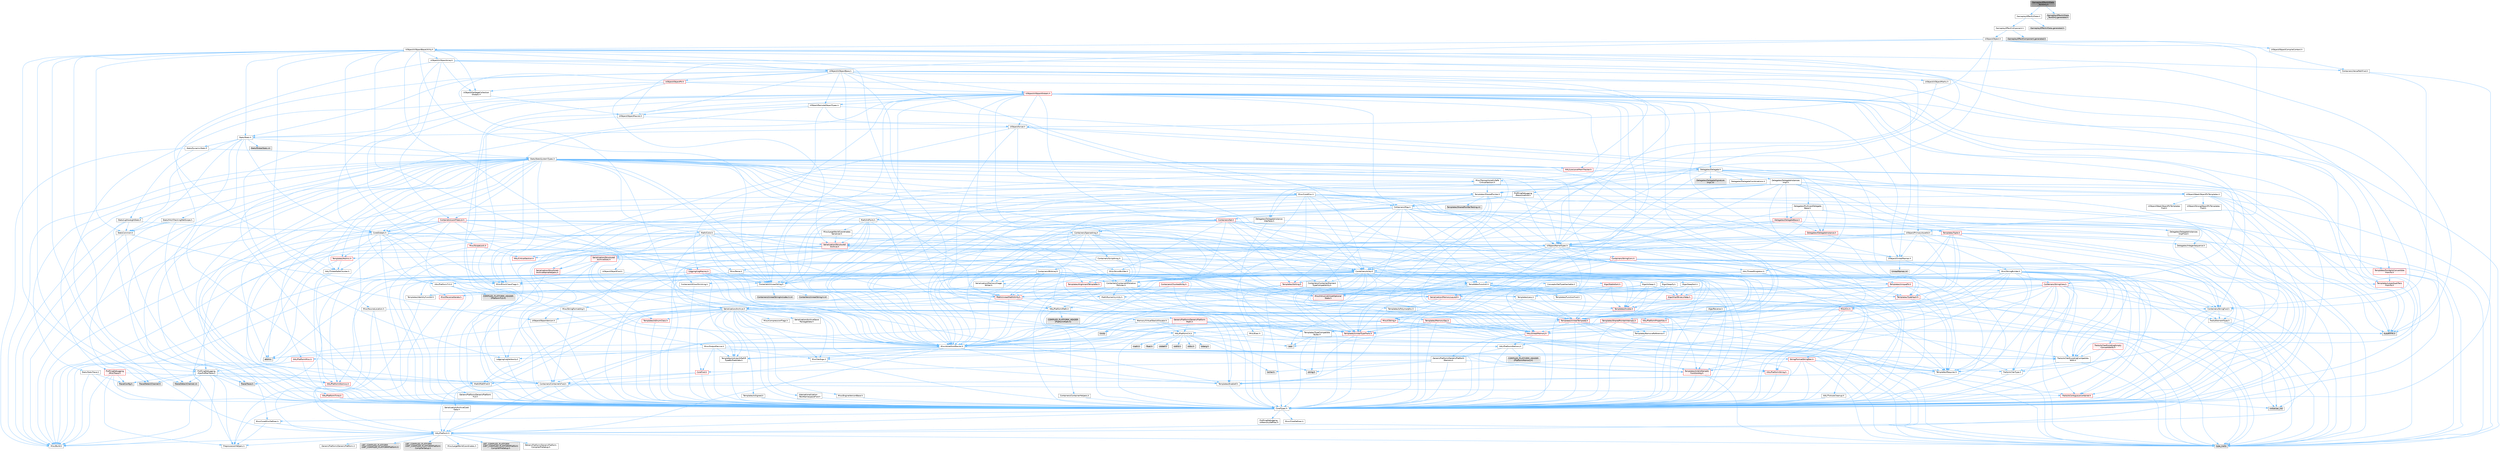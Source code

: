 digraph "GameplayEffectUIData_TextOnly.h"
{
 // INTERACTIVE_SVG=YES
 // LATEX_PDF_SIZE
  bgcolor="transparent";
  edge [fontname=Helvetica,fontsize=10,labelfontname=Helvetica,labelfontsize=10];
  node [fontname=Helvetica,fontsize=10,shape=box,height=0.2,width=0.4];
  Node1 [id="Node000001",label="GameplayEffectUIData\l_TextOnly.h",height=0.2,width=0.4,color="gray40", fillcolor="grey60", style="filled", fontcolor="black",tooltip=" "];
  Node1 -> Node2 [id="edge1_Node000001_Node000002",color="steelblue1",style="solid",tooltip=" "];
  Node2 [id="Node000002",label="GameplayEffectUIData.h",height=0.2,width=0.4,color="grey40", fillcolor="white", style="filled",URL="$d2/d2e/GameplayEffectUIData_8h.html",tooltip=" "];
  Node2 -> Node3 [id="edge2_Node000002_Node000003",color="steelblue1",style="solid",tooltip=" "];
  Node3 [id="Node000003",label="GameplayEffectComponent.h",height=0.2,width=0.4,color="grey40", fillcolor="white", style="filled",URL="$d2/d54/GameplayEffectComponent_8h.html",tooltip=" "];
  Node3 -> Node4 [id="edge3_Node000003_Node000004",color="steelblue1",style="solid",tooltip=" "];
  Node4 [id="Node000004",label="UObject/Object.h",height=0.2,width=0.4,color="grey40", fillcolor="white", style="filled",URL="$db/dbf/Object_8h.html",tooltip=" "];
  Node4 -> Node5 [id="edge4_Node000004_Node000005",color="steelblue1",style="solid",tooltip=" "];
  Node5 [id="Node000005",label="UObject/Script.h",height=0.2,width=0.4,color="grey40", fillcolor="white", style="filled",URL="$de/dc6/Script_8h.html",tooltip=" "];
  Node5 -> Node6 [id="edge5_Node000005_Node000006",color="steelblue1",style="solid",tooltip=" "];
  Node6 [id="Node000006",label="Delegates/Delegate.h",height=0.2,width=0.4,color="grey40", fillcolor="white", style="filled",URL="$d4/d80/Delegate_8h.html",tooltip=" "];
  Node6 -> Node7 [id="edge6_Node000006_Node000007",color="steelblue1",style="solid",tooltip=" "];
  Node7 [id="Node000007",label="CoreTypes.h",height=0.2,width=0.4,color="grey40", fillcolor="white", style="filled",URL="$dc/dec/CoreTypes_8h.html",tooltip=" "];
  Node7 -> Node8 [id="edge7_Node000007_Node000008",color="steelblue1",style="solid",tooltip=" "];
  Node8 [id="Node000008",label="HAL/Platform.h",height=0.2,width=0.4,color="grey40", fillcolor="white", style="filled",URL="$d9/dd0/Platform_8h.html",tooltip=" "];
  Node8 -> Node9 [id="edge8_Node000008_Node000009",color="steelblue1",style="solid",tooltip=" "];
  Node9 [id="Node000009",label="Misc/Build.h",height=0.2,width=0.4,color="grey40", fillcolor="white", style="filled",URL="$d3/dbb/Build_8h.html",tooltip=" "];
  Node8 -> Node10 [id="edge9_Node000008_Node000010",color="steelblue1",style="solid",tooltip=" "];
  Node10 [id="Node000010",label="Misc/LargeWorldCoordinates.h",height=0.2,width=0.4,color="grey40", fillcolor="white", style="filled",URL="$d2/dcb/LargeWorldCoordinates_8h.html",tooltip=" "];
  Node8 -> Node11 [id="edge10_Node000008_Node000011",color="steelblue1",style="solid",tooltip=" "];
  Node11 [id="Node000011",label="type_traits",height=0.2,width=0.4,color="grey60", fillcolor="#E0E0E0", style="filled",tooltip=" "];
  Node8 -> Node12 [id="edge11_Node000008_Node000012",color="steelblue1",style="solid",tooltip=" "];
  Node12 [id="Node000012",label="PreprocessorHelpers.h",height=0.2,width=0.4,color="grey40", fillcolor="white", style="filled",URL="$db/ddb/PreprocessorHelpers_8h.html",tooltip=" "];
  Node8 -> Node13 [id="edge12_Node000008_Node000013",color="steelblue1",style="solid",tooltip=" "];
  Node13 [id="Node000013",label="UBT_COMPILED_PLATFORM\l/UBT_COMPILED_PLATFORMPlatform\lCompilerPreSetup.h",height=0.2,width=0.4,color="grey60", fillcolor="#E0E0E0", style="filled",tooltip=" "];
  Node8 -> Node14 [id="edge13_Node000008_Node000014",color="steelblue1",style="solid",tooltip=" "];
  Node14 [id="Node000014",label="GenericPlatform/GenericPlatform\lCompilerPreSetup.h",height=0.2,width=0.4,color="grey40", fillcolor="white", style="filled",URL="$d9/dc8/GenericPlatformCompilerPreSetup_8h.html",tooltip=" "];
  Node8 -> Node15 [id="edge14_Node000008_Node000015",color="steelblue1",style="solid",tooltip=" "];
  Node15 [id="Node000015",label="GenericPlatform/GenericPlatform.h",height=0.2,width=0.4,color="grey40", fillcolor="white", style="filled",URL="$d6/d84/GenericPlatform_8h.html",tooltip=" "];
  Node8 -> Node16 [id="edge15_Node000008_Node000016",color="steelblue1",style="solid",tooltip=" "];
  Node16 [id="Node000016",label="UBT_COMPILED_PLATFORM\l/UBT_COMPILED_PLATFORMPlatform.h",height=0.2,width=0.4,color="grey60", fillcolor="#E0E0E0", style="filled",tooltip=" "];
  Node8 -> Node17 [id="edge16_Node000008_Node000017",color="steelblue1",style="solid",tooltip=" "];
  Node17 [id="Node000017",label="UBT_COMPILED_PLATFORM\l/UBT_COMPILED_PLATFORMPlatform\lCompilerSetup.h",height=0.2,width=0.4,color="grey60", fillcolor="#E0E0E0", style="filled",tooltip=" "];
  Node7 -> Node18 [id="edge17_Node000007_Node000018",color="steelblue1",style="solid",tooltip=" "];
  Node18 [id="Node000018",label="ProfilingDebugging\l/UMemoryDefines.h",height=0.2,width=0.4,color="grey40", fillcolor="white", style="filled",URL="$d2/da2/UMemoryDefines_8h.html",tooltip=" "];
  Node7 -> Node19 [id="edge18_Node000007_Node000019",color="steelblue1",style="solid",tooltip=" "];
  Node19 [id="Node000019",label="Misc/CoreMiscDefines.h",height=0.2,width=0.4,color="grey40", fillcolor="white", style="filled",URL="$da/d38/CoreMiscDefines_8h.html",tooltip=" "];
  Node19 -> Node8 [id="edge19_Node000019_Node000008",color="steelblue1",style="solid",tooltip=" "];
  Node19 -> Node12 [id="edge20_Node000019_Node000012",color="steelblue1",style="solid",tooltip=" "];
  Node7 -> Node20 [id="edge21_Node000007_Node000020",color="steelblue1",style="solid",tooltip=" "];
  Node20 [id="Node000020",label="Misc/CoreDefines.h",height=0.2,width=0.4,color="grey40", fillcolor="white", style="filled",URL="$d3/dd2/CoreDefines_8h.html",tooltip=" "];
  Node6 -> Node21 [id="edge22_Node000006_Node000021",color="steelblue1",style="solid",tooltip=" "];
  Node21 [id="Node000021",label="Misc/AssertionMacros.h",height=0.2,width=0.4,color="grey40", fillcolor="white", style="filled",URL="$d0/dfa/AssertionMacros_8h.html",tooltip=" "];
  Node21 -> Node7 [id="edge23_Node000021_Node000007",color="steelblue1",style="solid",tooltip=" "];
  Node21 -> Node8 [id="edge24_Node000021_Node000008",color="steelblue1",style="solid",tooltip=" "];
  Node21 -> Node22 [id="edge25_Node000021_Node000022",color="steelblue1",style="solid",tooltip=" "];
  Node22 [id="Node000022",label="HAL/PlatformMisc.h",height=0.2,width=0.4,color="red", fillcolor="#FFF0F0", style="filled",URL="$d0/df5/PlatformMisc_8h.html",tooltip=" "];
  Node22 -> Node7 [id="edge26_Node000022_Node000007",color="steelblue1",style="solid",tooltip=" "];
  Node22 -> Node50 [id="edge27_Node000022_Node000050",color="steelblue1",style="solid",tooltip=" "];
  Node50 [id="Node000050",label="ProfilingDebugging\l/CpuProfilerTrace.h",height=0.2,width=0.4,color="grey40", fillcolor="white", style="filled",URL="$da/dcb/CpuProfilerTrace_8h.html",tooltip=" "];
  Node50 -> Node7 [id="edge28_Node000050_Node000007",color="steelblue1",style="solid",tooltip=" "];
  Node50 -> Node30 [id="edge29_Node000050_Node000030",color="steelblue1",style="solid",tooltip=" "];
  Node30 [id="Node000030",label="Containers/ContainersFwd.h",height=0.2,width=0.4,color="grey40", fillcolor="white", style="filled",URL="$d4/d0a/ContainersFwd_8h.html",tooltip=" "];
  Node30 -> Node8 [id="edge30_Node000030_Node000008",color="steelblue1",style="solid",tooltip=" "];
  Node30 -> Node7 [id="edge31_Node000030_Node000007",color="steelblue1",style="solid",tooltip=" "];
  Node30 -> Node27 [id="edge32_Node000030_Node000027",color="steelblue1",style="solid",tooltip=" "];
  Node27 [id="Node000027",label="Traits/IsContiguousContainer.h",height=0.2,width=0.4,color="red", fillcolor="#FFF0F0", style="filled",URL="$d5/d3c/IsContiguousContainer_8h.html",tooltip=" "];
  Node27 -> Node7 [id="edge33_Node000027_Node000007",color="steelblue1",style="solid",tooltip=" "];
  Node27 -> Node26 [id="edge34_Node000027_Node000026",color="steelblue1",style="solid",tooltip=" "];
  Node26 [id="Node000026",label="initializer_list",height=0.2,width=0.4,color="grey60", fillcolor="#E0E0E0", style="filled",tooltip=" "];
  Node50 -> Node51 [id="edge35_Node000050_Node000051",color="steelblue1",style="solid",tooltip=" "];
  Node51 [id="Node000051",label="HAL/PlatformAtomics.h",height=0.2,width=0.4,color="red", fillcolor="#FFF0F0", style="filled",URL="$d3/d36/PlatformAtomics_8h.html",tooltip=" "];
  Node51 -> Node7 [id="edge36_Node000051_Node000007",color="steelblue1",style="solid",tooltip=" "];
  Node50 -> Node12 [id="edge37_Node000050_Node000012",color="steelblue1",style="solid",tooltip=" "];
  Node50 -> Node9 [id="edge38_Node000050_Node000009",color="steelblue1",style="solid",tooltip=" "];
  Node50 -> Node54 [id="edge39_Node000050_Node000054",color="steelblue1",style="solid",tooltip=" "];
  Node54 [id="Node000054",label="Trace/Config.h",height=0.2,width=0.4,color="grey60", fillcolor="#E0E0E0", style="filled",tooltip=" "];
  Node50 -> Node55 [id="edge40_Node000050_Node000055",color="steelblue1",style="solid",tooltip=" "];
  Node55 [id="Node000055",label="Trace/Detail/Channel.h",height=0.2,width=0.4,color="grey60", fillcolor="#E0E0E0", style="filled",tooltip=" "];
  Node50 -> Node56 [id="edge41_Node000050_Node000056",color="steelblue1",style="solid",tooltip=" "];
  Node56 [id="Node000056",label="Trace/Detail/Channel.inl",height=0.2,width=0.4,color="grey60", fillcolor="#E0E0E0", style="filled",tooltip=" "];
  Node50 -> Node57 [id="edge42_Node000050_Node000057",color="steelblue1",style="solid",tooltip=" "];
  Node57 [id="Node000057",label="Trace/Trace.h",height=0.2,width=0.4,color="grey60", fillcolor="#E0E0E0", style="filled",tooltip=" "];
  Node21 -> Node12 [id="edge43_Node000021_Node000012",color="steelblue1",style="solid",tooltip=" "];
  Node21 -> Node58 [id="edge44_Node000021_Node000058",color="steelblue1",style="solid",tooltip=" "];
  Node58 [id="Node000058",label="Templates/EnableIf.h",height=0.2,width=0.4,color="grey40", fillcolor="white", style="filled",URL="$d7/d60/EnableIf_8h.html",tooltip=" "];
  Node58 -> Node7 [id="edge45_Node000058_Node000007",color="steelblue1",style="solid",tooltip=" "];
  Node21 -> Node59 [id="edge46_Node000021_Node000059",color="steelblue1",style="solid",tooltip=" "];
  Node59 [id="Node000059",label="Templates/IsArrayOrRefOf\lTypeByPredicate.h",height=0.2,width=0.4,color="grey40", fillcolor="white", style="filled",URL="$d6/da1/IsArrayOrRefOfTypeByPredicate_8h.html",tooltip=" "];
  Node59 -> Node7 [id="edge47_Node000059_Node000007",color="steelblue1",style="solid",tooltip=" "];
  Node21 -> Node60 [id="edge48_Node000021_Node000060",color="steelblue1",style="solid",tooltip=" "];
  Node60 [id="Node000060",label="Templates/IsValidVariadic\lFunctionArg.h",height=0.2,width=0.4,color="red", fillcolor="#FFF0F0", style="filled",URL="$d0/dc8/IsValidVariadicFunctionArg_8h.html",tooltip=" "];
  Node60 -> Node7 [id="edge49_Node000060_Node000007",color="steelblue1",style="solid",tooltip=" "];
  Node60 -> Node11 [id="edge50_Node000060_Node000011",color="steelblue1",style="solid",tooltip=" "];
  Node21 -> Node62 [id="edge51_Node000021_Node000062",color="steelblue1",style="solid",tooltip=" "];
  Node62 [id="Node000062",label="Traits/IsCharEncodingCompatible\lWith.h",height=0.2,width=0.4,color="grey40", fillcolor="white", style="filled",URL="$df/dd1/IsCharEncodingCompatibleWith_8h.html",tooltip=" "];
  Node62 -> Node11 [id="edge52_Node000062_Node000011",color="steelblue1",style="solid",tooltip=" "];
  Node62 -> Node63 [id="edge53_Node000062_Node000063",color="steelblue1",style="solid",tooltip=" "];
  Node63 [id="Node000063",label="Traits/IsCharType.h",height=0.2,width=0.4,color="grey40", fillcolor="white", style="filled",URL="$db/d51/IsCharType_8h.html",tooltip=" "];
  Node63 -> Node7 [id="edge54_Node000063_Node000007",color="steelblue1",style="solid",tooltip=" "];
  Node21 -> Node64 [id="edge55_Node000021_Node000064",color="steelblue1",style="solid",tooltip=" "];
  Node64 [id="Node000064",label="Misc/VarArgs.h",height=0.2,width=0.4,color="grey40", fillcolor="white", style="filled",URL="$d5/d6f/VarArgs_8h.html",tooltip=" "];
  Node64 -> Node7 [id="edge56_Node000064_Node000007",color="steelblue1",style="solid",tooltip=" "];
  Node21 -> Node65 [id="edge57_Node000021_Node000065",color="steelblue1",style="solid",tooltip=" "];
  Node65 [id="Node000065",label="String/FormatStringSan.h",height=0.2,width=0.4,color="red", fillcolor="#FFF0F0", style="filled",URL="$d3/d8b/FormatStringSan_8h.html",tooltip=" "];
  Node65 -> Node11 [id="edge58_Node000065_Node000011",color="steelblue1",style="solid",tooltip=" "];
  Node65 -> Node7 [id="edge59_Node000065_Node000007",color="steelblue1",style="solid",tooltip=" "];
  Node65 -> Node66 [id="edge60_Node000065_Node000066",color="steelblue1",style="solid",tooltip=" "];
  Node66 [id="Node000066",label="Templates/Requires.h",height=0.2,width=0.4,color="grey40", fillcolor="white", style="filled",URL="$dc/d96/Requires_8h.html",tooltip=" "];
  Node66 -> Node58 [id="edge61_Node000066_Node000058",color="steelblue1",style="solid",tooltip=" "];
  Node66 -> Node11 [id="edge62_Node000066_Node000011",color="steelblue1",style="solid",tooltip=" "];
  Node65 -> Node60 [id="edge63_Node000065_Node000060",color="steelblue1",style="solid",tooltip=" "];
  Node65 -> Node63 [id="edge64_Node000065_Node000063",color="steelblue1",style="solid",tooltip=" "];
  Node65 -> Node30 [id="edge65_Node000065_Node000030",color="steelblue1",style="solid",tooltip=" "];
  Node21 -> Node71 [id="edge66_Node000021_Node000071",color="steelblue1",style="solid",tooltip=" "];
  Node71 [id="Node000071",label="atomic",height=0.2,width=0.4,color="grey60", fillcolor="#E0E0E0", style="filled",tooltip=" "];
  Node6 -> Node72 [id="edge67_Node000006_Node000072",color="steelblue1",style="solid",tooltip=" "];
  Node72 [id="Node000072",label="UObject/NameTypes.h",height=0.2,width=0.4,color="grey40", fillcolor="white", style="filled",URL="$d6/d35/NameTypes_8h.html",tooltip=" "];
  Node72 -> Node7 [id="edge68_Node000072_Node000007",color="steelblue1",style="solid",tooltip=" "];
  Node72 -> Node21 [id="edge69_Node000072_Node000021",color="steelblue1",style="solid",tooltip=" "];
  Node72 -> Node73 [id="edge70_Node000072_Node000073",color="steelblue1",style="solid",tooltip=" "];
  Node73 [id="Node000073",label="HAL/UnrealMemory.h",height=0.2,width=0.4,color="red", fillcolor="#FFF0F0", style="filled",URL="$d9/d96/UnrealMemory_8h.html",tooltip=" "];
  Node73 -> Node7 [id="edge71_Node000073_Node000007",color="steelblue1",style="solid",tooltip=" "];
  Node73 -> Node74 [id="edge72_Node000073_Node000074",color="steelblue1",style="solid",tooltip=" "];
  Node74 [id="Node000074",label="GenericPlatform/GenericPlatform\lMemory.h",height=0.2,width=0.4,color="grey40", fillcolor="white", style="filled",URL="$dd/d22/GenericPlatformMemory_8h.html",tooltip=" "];
  Node74 -> Node29 [id="edge73_Node000074_Node000029",color="steelblue1",style="solid",tooltip=" "];
  Node29 [id="Node000029",label="CoreFwd.h",height=0.2,width=0.4,color="red", fillcolor="#FFF0F0", style="filled",URL="$d1/d1e/CoreFwd_8h.html",tooltip=" "];
  Node29 -> Node7 [id="edge74_Node000029_Node000007",color="steelblue1",style="solid",tooltip=" "];
  Node29 -> Node30 [id="edge75_Node000029_Node000030",color="steelblue1",style="solid",tooltip=" "];
  Node29 -> Node31 [id="edge76_Node000029_Node000031",color="steelblue1",style="solid",tooltip=" "];
  Node31 [id="Node000031",label="Math/MathFwd.h",height=0.2,width=0.4,color="grey40", fillcolor="white", style="filled",URL="$d2/d10/MathFwd_8h.html",tooltip=" "];
  Node31 -> Node8 [id="edge77_Node000031_Node000008",color="steelblue1",style="solid",tooltip=" "];
  Node74 -> Node7 [id="edge78_Node000074_Node000007",color="steelblue1",style="solid",tooltip=" "];
  Node74 -> Node75 [id="edge79_Node000074_Node000075",color="steelblue1",style="solid",tooltip=" "];
  Node75 [id="Node000075",label="HAL/PlatformString.h",height=0.2,width=0.4,color="red", fillcolor="#FFF0F0", style="filled",URL="$db/db5/PlatformString_8h.html",tooltip=" "];
  Node75 -> Node7 [id="edge80_Node000075_Node000007",color="steelblue1",style="solid",tooltip=" "];
  Node74 -> Node43 [id="edge81_Node000074_Node000043",color="steelblue1",style="solid",tooltip=" "];
  Node43 [id="Node000043",label="string.h",height=0.2,width=0.4,color="grey60", fillcolor="#E0E0E0", style="filled",tooltip=" "];
  Node74 -> Node36 [id="edge82_Node000074_Node000036",color="steelblue1",style="solid",tooltip=" "];
  Node36 [id="Node000036",label="wchar.h",height=0.2,width=0.4,color="grey60", fillcolor="#E0E0E0", style="filled",tooltip=" "];
  Node73 -> Node90 [id="edge83_Node000073_Node000090",color="steelblue1",style="solid",tooltip=" "];
  Node90 [id="Node000090",label="HAL/PlatformMemory.h",height=0.2,width=0.4,color="grey40", fillcolor="white", style="filled",URL="$de/d68/PlatformMemory_8h.html",tooltip=" "];
  Node90 -> Node7 [id="edge84_Node000090_Node000007",color="steelblue1",style="solid",tooltip=" "];
  Node90 -> Node74 [id="edge85_Node000090_Node000074",color="steelblue1",style="solid",tooltip=" "];
  Node90 -> Node91 [id="edge86_Node000090_Node000091",color="steelblue1",style="solid",tooltip=" "];
  Node91 [id="Node000091",label="COMPILED_PLATFORM_HEADER\l(PlatformMemory.h)",height=0.2,width=0.4,color="grey60", fillcolor="#E0E0E0", style="filled",tooltip=" "];
  Node72 -> Node94 [id="edge87_Node000072_Node000094",color="steelblue1",style="solid",tooltip=" "];
  Node94 [id="Node000094",label="Templates/UnrealTypeTraits.h",height=0.2,width=0.4,color="red", fillcolor="#FFF0F0", style="filled",URL="$d2/d2d/UnrealTypeTraits_8h.html",tooltip=" "];
  Node94 -> Node7 [id="edge88_Node000094_Node000007",color="steelblue1",style="solid",tooltip=" "];
  Node94 -> Node21 [id="edge89_Node000094_Node000021",color="steelblue1",style="solid",tooltip=" "];
  Node94 -> Node58 [id="edge90_Node000094_Node000058",color="steelblue1",style="solid",tooltip=" "];
  Node72 -> Node99 [id="edge91_Node000072_Node000099",color="steelblue1",style="solid",tooltip=" "];
  Node99 [id="Node000099",label="Templates/UnrealTemplate.h",height=0.2,width=0.4,color="red", fillcolor="#FFF0F0", style="filled",URL="$d4/d24/UnrealTemplate_8h.html",tooltip=" "];
  Node99 -> Node7 [id="edge92_Node000099_Node000007",color="steelblue1",style="solid",tooltip=" "];
  Node99 -> Node73 [id="edge93_Node000099_Node000073",color="steelblue1",style="solid",tooltip=" "];
  Node99 -> Node94 [id="edge94_Node000099_Node000094",color="steelblue1",style="solid",tooltip=" "];
  Node99 -> Node102 [id="edge95_Node000099_Node000102",color="steelblue1",style="solid",tooltip=" "];
  Node102 [id="Node000102",label="Templates/RemoveReference.h",height=0.2,width=0.4,color="grey40", fillcolor="white", style="filled",URL="$da/dbe/RemoveReference_8h.html",tooltip=" "];
  Node102 -> Node7 [id="edge96_Node000102_Node000007",color="steelblue1",style="solid",tooltip=" "];
  Node99 -> Node66 [id="edge97_Node000099_Node000066",color="steelblue1",style="solid",tooltip=" "];
  Node99 -> Node103 [id="edge98_Node000099_Node000103",color="steelblue1",style="solid",tooltip=" "];
  Node103 [id="Node000103",label="Templates/TypeCompatible\lBytes.h",height=0.2,width=0.4,color="grey40", fillcolor="white", style="filled",URL="$df/d0a/TypeCompatibleBytes_8h.html",tooltip=" "];
  Node103 -> Node7 [id="edge99_Node000103_Node000007",color="steelblue1",style="solid",tooltip=" "];
  Node103 -> Node43 [id="edge100_Node000103_Node000043",color="steelblue1",style="solid",tooltip=" "];
  Node103 -> Node35 [id="edge101_Node000103_Node000035",color="steelblue1",style="solid",tooltip=" "];
  Node35 [id="Node000035",label="new",height=0.2,width=0.4,color="grey60", fillcolor="#E0E0E0", style="filled",tooltip=" "];
  Node103 -> Node11 [id="edge102_Node000103_Node000011",color="steelblue1",style="solid",tooltip=" "];
  Node99 -> Node27 [id="edge103_Node000099_Node000027",color="steelblue1",style="solid",tooltip=" "];
  Node99 -> Node11 [id="edge104_Node000099_Node000011",color="steelblue1",style="solid",tooltip=" "];
  Node72 -> Node105 [id="edge105_Node000072_Node000105",color="steelblue1",style="solid",tooltip=" "];
  Node105 [id="Node000105",label="Containers/UnrealString.h",height=0.2,width=0.4,color="grey40", fillcolor="white", style="filled",URL="$d5/dba/UnrealString_8h.html",tooltip=" "];
  Node105 -> Node106 [id="edge106_Node000105_Node000106",color="steelblue1",style="solid",tooltip=" "];
  Node106 [id="Node000106",label="Containers/UnrealStringIncludes.h.inl",height=0.2,width=0.4,color="grey60", fillcolor="#E0E0E0", style="filled",tooltip=" "];
  Node105 -> Node107 [id="edge107_Node000105_Node000107",color="steelblue1",style="solid",tooltip=" "];
  Node107 [id="Node000107",label="Containers/UnrealString.h.inl",height=0.2,width=0.4,color="grey60", fillcolor="#E0E0E0", style="filled",tooltip=" "];
  Node105 -> Node108 [id="edge108_Node000105_Node000108",color="steelblue1",style="solid",tooltip=" "];
  Node108 [id="Node000108",label="Misc/StringFormatArg.h",height=0.2,width=0.4,color="grey40", fillcolor="white", style="filled",URL="$d2/d16/StringFormatArg_8h.html",tooltip=" "];
  Node108 -> Node30 [id="edge109_Node000108_Node000030",color="steelblue1",style="solid",tooltip=" "];
  Node72 -> Node109 [id="edge110_Node000072_Node000109",color="steelblue1",style="solid",tooltip=" "];
  Node109 [id="Node000109",label="HAL/CriticalSection.h",height=0.2,width=0.4,color="red", fillcolor="#FFF0F0", style="filled",URL="$d6/d90/CriticalSection_8h.html",tooltip=" "];
  Node72 -> Node112 [id="edge111_Node000072_Node000112",color="steelblue1",style="solid",tooltip=" "];
  Node112 [id="Node000112",label="Containers/StringConv.h",height=0.2,width=0.4,color="red", fillcolor="#FFF0F0", style="filled",URL="$d3/ddf/StringConv_8h.html",tooltip=" "];
  Node112 -> Node7 [id="edge112_Node000112_Node000007",color="steelblue1",style="solid",tooltip=" "];
  Node112 -> Node21 [id="edge113_Node000112_Node000021",color="steelblue1",style="solid",tooltip=" "];
  Node112 -> Node113 [id="edge114_Node000112_Node000113",color="steelblue1",style="solid",tooltip=" "];
  Node113 [id="Node000113",label="Containers/ContainerAllocation\lPolicies.h",height=0.2,width=0.4,color="grey40", fillcolor="white", style="filled",URL="$d7/dff/ContainerAllocationPolicies_8h.html",tooltip=" "];
  Node113 -> Node7 [id="edge115_Node000113_Node000007",color="steelblue1",style="solid",tooltip=" "];
  Node113 -> Node114 [id="edge116_Node000113_Node000114",color="steelblue1",style="solid",tooltip=" "];
  Node114 [id="Node000114",label="Containers/ContainerHelpers.h",height=0.2,width=0.4,color="grey40", fillcolor="white", style="filled",URL="$d7/d33/ContainerHelpers_8h.html",tooltip=" "];
  Node114 -> Node7 [id="edge117_Node000114_Node000007",color="steelblue1",style="solid",tooltip=" "];
  Node113 -> Node113 [id="edge118_Node000113_Node000113",color="steelblue1",style="solid",tooltip=" "];
  Node113 -> Node115 [id="edge119_Node000113_Node000115",color="steelblue1",style="solid",tooltip=" "];
  Node115 [id="Node000115",label="HAL/PlatformMath.h",height=0.2,width=0.4,color="grey40", fillcolor="white", style="filled",URL="$dc/d53/PlatformMath_8h.html",tooltip=" "];
  Node115 -> Node7 [id="edge120_Node000115_Node000007",color="steelblue1",style="solid",tooltip=" "];
  Node115 -> Node116 [id="edge121_Node000115_Node000116",color="steelblue1",style="solid",tooltip=" "];
  Node116 [id="Node000116",label="GenericPlatform/GenericPlatform\lMath.h",height=0.2,width=0.4,color="red", fillcolor="#FFF0F0", style="filled",URL="$d5/d79/GenericPlatformMath_8h.html",tooltip=" "];
  Node116 -> Node7 [id="edge122_Node000116_Node000007",color="steelblue1",style="solid",tooltip=" "];
  Node116 -> Node30 [id="edge123_Node000116_Node000030",color="steelblue1",style="solid",tooltip=" "];
  Node116 -> Node34 [id="edge124_Node000116_Node000034",color="steelblue1",style="solid",tooltip=" "];
  Node34 [id="Node000034",label="HAL/PlatformCrt.h",height=0.2,width=0.4,color="grey40", fillcolor="white", style="filled",URL="$d8/d75/PlatformCrt_8h.html",tooltip=" "];
  Node34 -> Node35 [id="edge125_Node000034_Node000035",color="steelblue1",style="solid",tooltip=" "];
  Node34 -> Node36 [id="edge126_Node000034_Node000036",color="steelblue1",style="solid",tooltip=" "];
  Node34 -> Node37 [id="edge127_Node000034_Node000037",color="steelblue1",style="solid",tooltip=" "];
  Node37 [id="Node000037",label="stddef.h",height=0.2,width=0.4,color="grey60", fillcolor="#E0E0E0", style="filled",tooltip=" "];
  Node34 -> Node38 [id="edge128_Node000034_Node000038",color="steelblue1",style="solid",tooltip=" "];
  Node38 [id="Node000038",label="stdlib.h",height=0.2,width=0.4,color="grey60", fillcolor="#E0E0E0", style="filled",tooltip=" "];
  Node34 -> Node39 [id="edge129_Node000034_Node000039",color="steelblue1",style="solid",tooltip=" "];
  Node39 [id="Node000039",label="stdio.h",height=0.2,width=0.4,color="grey60", fillcolor="#E0E0E0", style="filled",tooltip=" "];
  Node34 -> Node40 [id="edge130_Node000034_Node000040",color="steelblue1",style="solid",tooltip=" "];
  Node40 [id="Node000040",label="stdarg.h",height=0.2,width=0.4,color="grey60", fillcolor="#E0E0E0", style="filled",tooltip=" "];
  Node34 -> Node41 [id="edge131_Node000034_Node000041",color="steelblue1",style="solid",tooltip=" "];
  Node41 [id="Node000041",label="math.h",height=0.2,width=0.4,color="grey60", fillcolor="#E0E0E0", style="filled",tooltip=" "];
  Node34 -> Node42 [id="edge132_Node000034_Node000042",color="steelblue1",style="solid",tooltip=" "];
  Node42 [id="Node000042",label="float.h",height=0.2,width=0.4,color="grey60", fillcolor="#E0E0E0", style="filled",tooltip=" "];
  Node34 -> Node43 [id="edge133_Node000034_Node000043",color="steelblue1",style="solid",tooltip=" "];
  Node116 -> Node94 [id="edge134_Node000116_Node000094",color="steelblue1",style="solid",tooltip=" "];
  Node116 -> Node66 [id="edge135_Node000116_Node000066",color="steelblue1",style="solid",tooltip=" "];
  Node116 -> Node103 [id="edge136_Node000116_Node000103",color="steelblue1",style="solid",tooltip=" "];
  Node116 -> Node121 [id="edge137_Node000116_Node000121",color="steelblue1",style="solid",tooltip=" "];
  Node121 [id="Node000121",label="limits",height=0.2,width=0.4,color="grey60", fillcolor="#E0E0E0", style="filled",tooltip=" "];
  Node116 -> Node11 [id="edge138_Node000116_Node000011",color="steelblue1",style="solid",tooltip=" "];
  Node115 -> Node122 [id="edge139_Node000115_Node000122",color="steelblue1",style="solid",tooltip=" "];
  Node122 [id="Node000122",label="COMPILED_PLATFORM_HEADER\l(PlatformMath.h)",height=0.2,width=0.4,color="grey60", fillcolor="#E0E0E0", style="filled",tooltip=" "];
  Node113 -> Node73 [id="edge140_Node000113_Node000073",color="steelblue1",style="solid",tooltip=" "];
  Node113 -> Node44 [id="edge141_Node000113_Node000044",color="steelblue1",style="solid",tooltip=" "];
  Node44 [id="Node000044",label="Math/NumericLimits.h",height=0.2,width=0.4,color="grey40", fillcolor="white", style="filled",URL="$df/d1b/NumericLimits_8h.html",tooltip=" "];
  Node44 -> Node7 [id="edge142_Node000044_Node000007",color="steelblue1",style="solid",tooltip=" "];
  Node113 -> Node21 [id="edge143_Node000113_Node000021",color="steelblue1",style="solid",tooltip=" "];
  Node113 -> Node123 [id="edge144_Node000113_Node000123",color="steelblue1",style="solid",tooltip=" "];
  Node123 [id="Node000123",label="Templates/IsPolymorphic.h",height=0.2,width=0.4,color="grey40", fillcolor="white", style="filled",URL="$dc/d20/IsPolymorphic_8h.html",tooltip=" "];
  Node113 -> Node124 [id="edge145_Node000113_Node000124",color="steelblue1",style="solid",tooltip=" "];
  Node124 [id="Node000124",label="Templates/MemoryOps.h",height=0.2,width=0.4,color="red", fillcolor="#FFF0F0", style="filled",URL="$db/dea/MemoryOps_8h.html",tooltip=" "];
  Node124 -> Node7 [id="edge146_Node000124_Node000007",color="steelblue1",style="solid",tooltip=" "];
  Node124 -> Node73 [id="edge147_Node000124_Node000073",color="steelblue1",style="solid",tooltip=" "];
  Node124 -> Node66 [id="edge148_Node000124_Node000066",color="steelblue1",style="solid",tooltip=" "];
  Node124 -> Node94 [id="edge149_Node000124_Node000094",color="steelblue1",style="solid",tooltip=" "];
  Node124 -> Node35 [id="edge150_Node000124_Node000035",color="steelblue1",style="solid",tooltip=" "];
  Node124 -> Node11 [id="edge151_Node000124_Node000011",color="steelblue1",style="solid",tooltip=" "];
  Node113 -> Node103 [id="edge152_Node000113_Node000103",color="steelblue1",style="solid",tooltip=" "];
  Node113 -> Node11 [id="edge153_Node000113_Node000011",color="steelblue1",style="solid",tooltip=" "];
  Node112 -> Node125 [id="edge154_Node000112_Node000125",color="steelblue1",style="solid",tooltip=" "];
  Node125 [id="Node000125",label="Containers/Array.h",height=0.2,width=0.4,color="grey40", fillcolor="white", style="filled",URL="$df/dd0/Array_8h.html",tooltip=" "];
  Node125 -> Node7 [id="edge155_Node000125_Node000007",color="steelblue1",style="solid",tooltip=" "];
  Node125 -> Node21 [id="edge156_Node000125_Node000021",color="steelblue1",style="solid",tooltip=" "];
  Node125 -> Node126 [id="edge157_Node000125_Node000126",color="steelblue1",style="solid",tooltip=" "];
  Node126 [id="Node000126",label="Misc/IntrusiveUnsetOptional\lState.h",height=0.2,width=0.4,color="red", fillcolor="#FFF0F0", style="filled",URL="$d2/d0a/IntrusiveUnsetOptionalState_8h.html",tooltip=" "];
  Node125 -> Node128 [id="edge158_Node000125_Node000128",color="steelblue1",style="solid",tooltip=" "];
  Node128 [id="Node000128",label="Misc/ReverseIterate.h",height=0.2,width=0.4,color="red", fillcolor="#FFF0F0", style="filled",URL="$db/de3/ReverseIterate_8h.html",tooltip=" "];
  Node128 -> Node8 [id="edge159_Node000128_Node000008",color="steelblue1",style="solid",tooltip=" "];
  Node125 -> Node73 [id="edge160_Node000125_Node000073",color="steelblue1",style="solid",tooltip=" "];
  Node125 -> Node94 [id="edge161_Node000125_Node000094",color="steelblue1",style="solid",tooltip=" "];
  Node125 -> Node99 [id="edge162_Node000125_Node000099",color="steelblue1",style="solid",tooltip=" "];
  Node125 -> Node130 [id="edge163_Node000125_Node000130",color="steelblue1",style="solid",tooltip=" "];
  Node130 [id="Node000130",label="Containers/AllowShrinking.h",height=0.2,width=0.4,color="grey40", fillcolor="white", style="filled",URL="$d7/d1a/AllowShrinking_8h.html",tooltip=" "];
  Node130 -> Node7 [id="edge164_Node000130_Node000007",color="steelblue1",style="solid",tooltip=" "];
  Node125 -> Node113 [id="edge165_Node000125_Node000113",color="steelblue1",style="solid",tooltip=" "];
  Node125 -> Node131 [id="edge166_Node000125_Node000131",color="steelblue1",style="solid",tooltip=" "];
  Node131 [id="Node000131",label="Containers/ContainerElement\lTypeCompatibility.h",height=0.2,width=0.4,color="grey40", fillcolor="white", style="filled",URL="$df/ddf/ContainerElementTypeCompatibility_8h.html",tooltip=" "];
  Node131 -> Node7 [id="edge167_Node000131_Node000007",color="steelblue1",style="solid",tooltip=" "];
  Node131 -> Node94 [id="edge168_Node000131_Node000094",color="steelblue1",style="solid",tooltip=" "];
  Node125 -> Node132 [id="edge169_Node000125_Node000132",color="steelblue1",style="solid",tooltip=" "];
  Node132 [id="Node000132",label="Serialization/Archive.h",height=0.2,width=0.4,color="grey40", fillcolor="white", style="filled",URL="$d7/d3b/Archive_8h.html",tooltip=" "];
  Node132 -> Node29 [id="edge170_Node000132_Node000029",color="steelblue1",style="solid",tooltip=" "];
  Node132 -> Node7 [id="edge171_Node000132_Node000007",color="steelblue1",style="solid",tooltip=" "];
  Node132 -> Node133 [id="edge172_Node000132_Node000133",color="steelblue1",style="solid",tooltip=" "];
  Node133 [id="Node000133",label="HAL/PlatformProperties.h",height=0.2,width=0.4,color="red", fillcolor="#FFF0F0", style="filled",URL="$d9/db0/PlatformProperties_8h.html",tooltip=" "];
  Node133 -> Node7 [id="edge173_Node000133_Node000007",color="steelblue1",style="solid",tooltip=" "];
  Node132 -> Node136 [id="edge174_Node000132_Node000136",color="steelblue1",style="solid",tooltip=" "];
  Node136 [id="Node000136",label="Internationalization\l/TextNamespaceFwd.h",height=0.2,width=0.4,color="grey40", fillcolor="white", style="filled",URL="$d8/d97/TextNamespaceFwd_8h.html",tooltip=" "];
  Node136 -> Node7 [id="edge175_Node000136_Node000007",color="steelblue1",style="solid",tooltip=" "];
  Node132 -> Node31 [id="edge176_Node000132_Node000031",color="steelblue1",style="solid",tooltip=" "];
  Node132 -> Node21 [id="edge177_Node000132_Node000021",color="steelblue1",style="solid",tooltip=" "];
  Node132 -> Node9 [id="edge178_Node000132_Node000009",color="steelblue1",style="solid",tooltip=" "];
  Node132 -> Node45 [id="edge179_Node000132_Node000045",color="steelblue1",style="solid",tooltip=" "];
  Node45 [id="Node000045",label="Misc/CompressionFlags.h",height=0.2,width=0.4,color="grey40", fillcolor="white", style="filled",URL="$d9/d76/CompressionFlags_8h.html",tooltip=" "];
  Node132 -> Node137 [id="edge180_Node000132_Node000137",color="steelblue1",style="solid",tooltip=" "];
  Node137 [id="Node000137",label="Misc/EngineVersionBase.h",height=0.2,width=0.4,color="grey40", fillcolor="white", style="filled",URL="$d5/d2b/EngineVersionBase_8h.html",tooltip=" "];
  Node137 -> Node7 [id="edge181_Node000137_Node000007",color="steelblue1",style="solid",tooltip=" "];
  Node132 -> Node64 [id="edge182_Node000132_Node000064",color="steelblue1",style="solid",tooltip=" "];
  Node132 -> Node138 [id="edge183_Node000132_Node000138",color="steelblue1",style="solid",tooltip=" "];
  Node138 [id="Node000138",label="Serialization/ArchiveCook\lData.h",height=0.2,width=0.4,color="grey40", fillcolor="white", style="filled",URL="$dc/db6/ArchiveCookData_8h.html",tooltip=" "];
  Node138 -> Node8 [id="edge184_Node000138_Node000008",color="steelblue1",style="solid",tooltip=" "];
  Node132 -> Node139 [id="edge185_Node000132_Node000139",color="steelblue1",style="solid",tooltip=" "];
  Node139 [id="Node000139",label="Serialization/ArchiveSave\lPackageData.h",height=0.2,width=0.4,color="grey40", fillcolor="white", style="filled",URL="$d1/d37/ArchiveSavePackageData_8h.html",tooltip=" "];
  Node132 -> Node58 [id="edge186_Node000132_Node000058",color="steelblue1",style="solid",tooltip=" "];
  Node132 -> Node59 [id="edge187_Node000132_Node000059",color="steelblue1",style="solid",tooltip=" "];
  Node132 -> Node140 [id="edge188_Node000132_Node000140",color="steelblue1",style="solid",tooltip=" "];
  Node140 [id="Node000140",label="Templates/IsEnumClass.h",height=0.2,width=0.4,color="red", fillcolor="#FFF0F0", style="filled",URL="$d7/d15/IsEnumClass_8h.html",tooltip=" "];
  Node140 -> Node7 [id="edge189_Node000140_Node000007",color="steelblue1",style="solid",tooltip=" "];
  Node132 -> Node120 [id="edge190_Node000132_Node000120",color="steelblue1",style="solid",tooltip=" "];
  Node120 [id="Node000120",label="Templates/IsSigned.h",height=0.2,width=0.4,color="grey40", fillcolor="white", style="filled",URL="$d8/dd8/IsSigned_8h.html",tooltip=" "];
  Node120 -> Node7 [id="edge191_Node000120_Node000007",color="steelblue1",style="solid",tooltip=" "];
  Node132 -> Node60 [id="edge192_Node000132_Node000060",color="steelblue1",style="solid",tooltip=" "];
  Node132 -> Node99 [id="edge193_Node000132_Node000099",color="steelblue1",style="solid",tooltip=" "];
  Node132 -> Node62 [id="edge194_Node000132_Node000062",color="steelblue1",style="solid",tooltip=" "];
  Node132 -> Node141 [id="edge195_Node000132_Node000141",color="steelblue1",style="solid",tooltip=" "];
  Node141 [id="Node000141",label="UObject/ObjectVersion.h",height=0.2,width=0.4,color="grey40", fillcolor="white", style="filled",URL="$da/d63/ObjectVersion_8h.html",tooltip=" "];
  Node141 -> Node7 [id="edge196_Node000141_Node000007",color="steelblue1",style="solid",tooltip=" "];
  Node125 -> Node142 [id="edge197_Node000125_Node000142",color="steelblue1",style="solid",tooltip=" "];
  Node142 [id="Node000142",label="Serialization/MemoryImage\lWriter.h",height=0.2,width=0.4,color="grey40", fillcolor="white", style="filled",URL="$d0/d08/MemoryImageWriter_8h.html",tooltip=" "];
  Node142 -> Node7 [id="edge198_Node000142_Node000007",color="steelblue1",style="solid",tooltip=" "];
  Node142 -> Node143 [id="edge199_Node000142_Node000143",color="steelblue1",style="solid",tooltip=" "];
  Node143 [id="Node000143",label="Serialization/MemoryLayout.h",height=0.2,width=0.4,color="red", fillcolor="#FFF0F0", style="filled",URL="$d7/d66/MemoryLayout_8h.html",tooltip=" "];
  Node143 -> Node24 [id="edge200_Node000143_Node000024",color="steelblue1",style="solid",tooltip=" "];
  Node24 [id="Node000024",label="Containers/StringFwd.h",height=0.2,width=0.4,color="grey40", fillcolor="white", style="filled",URL="$df/d37/StringFwd_8h.html",tooltip=" "];
  Node24 -> Node7 [id="edge201_Node000024_Node000007",color="steelblue1",style="solid",tooltip=" "];
  Node24 -> Node25 [id="edge202_Node000024_Node000025",color="steelblue1",style="solid",tooltip=" "];
  Node25 [id="Node000025",label="Traits/ElementType.h",height=0.2,width=0.4,color="grey40", fillcolor="white", style="filled",URL="$d5/d4f/ElementType_8h.html",tooltip=" "];
  Node25 -> Node8 [id="edge203_Node000025_Node000008",color="steelblue1",style="solid",tooltip=" "];
  Node25 -> Node26 [id="edge204_Node000025_Node000026",color="steelblue1",style="solid",tooltip=" "];
  Node25 -> Node11 [id="edge205_Node000025_Node000011",color="steelblue1",style="solid",tooltip=" "];
  Node24 -> Node27 [id="edge206_Node000024_Node000027",color="steelblue1",style="solid",tooltip=" "];
  Node143 -> Node73 [id="edge207_Node000143_Node000073",color="steelblue1",style="solid",tooltip=" "];
  Node143 -> Node58 [id="edge208_Node000143_Node000058",color="steelblue1",style="solid",tooltip=" "];
  Node143 -> Node123 [id="edge209_Node000143_Node000123",color="steelblue1",style="solid",tooltip=" "];
  Node143 -> Node99 [id="edge210_Node000143_Node000099",color="steelblue1",style="solid",tooltip=" "];
  Node125 -> Node156 [id="edge211_Node000125_Node000156",color="steelblue1",style="solid",tooltip=" "];
  Node156 [id="Node000156",label="Algo/Heapify.h",height=0.2,width=0.4,color="grey40", fillcolor="white", style="filled",URL="$d0/d2a/Heapify_8h.html",tooltip=" "];
  Node156 -> Node157 [id="edge212_Node000156_Node000157",color="steelblue1",style="solid",tooltip=" "];
  Node157 [id="Node000157",label="Algo/Impl/BinaryHeap.h",height=0.2,width=0.4,color="red", fillcolor="#FFF0F0", style="filled",URL="$d7/da3/Algo_2Impl_2BinaryHeap_8h.html",tooltip=" "];
  Node157 -> Node158 [id="edge213_Node000157_Node000158",color="steelblue1",style="solid",tooltip=" "];
  Node158 [id="Node000158",label="Templates/Invoke.h",height=0.2,width=0.4,color="red", fillcolor="#FFF0F0", style="filled",URL="$d7/deb/Invoke_8h.html",tooltip=" "];
  Node158 -> Node7 [id="edge214_Node000158_Node000007",color="steelblue1",style="solid",tooltip=" "];
  Node158 -> Node99 [id="edge215_Node000158_Node000099",color="steelblue1",style="solid",tooltip=" "];
  Node158 -> Node11 [id="edge216_Node000158_Node000011",color="steelblue1",style="solid",tooltip=" "];
  Node157 -> Node11 [id="edge217_Node000157_Node000011",color="steelblue1",style="solid",tooltip=" "];
  Node156 -> Node162 [id="edge218_Node000156_Node000162",color="steelblue1",style="solid",tooltip=" "];
  Node162 [id="Node000162",label="Templates/IdentityFunctor.h",height=0.2,width=0.4,color="grey40", fillcolor="white", style="filled",URL="$d7/d2e/IdentityFunctor_8h.html",tooltip=" "];
  Node162 -> Node8 [id="edge219_Node000162_Node000008",color="steelblue1",style="solid",tooltip=" "];
  Node156 -> Node158 [id="edge220_Node000156_Node000158",color="steelblue1",style="solid",tooltip=" "];
  Node156 -> Node163 [id="edge221_Node000156_Node000163",color="steelblue1",style="solid",tooltip=" "];
  Node163 [id="Node000163",label="Templates/Less.h",height=0.2,width=0.4,color="grey40", fillcolor="white", style="filled",URL="$de/dc8/Less_8h.html",tooltip=" "];
  Node163 -> Node7 [id="edge222_Node000163_Node000007",color="steelblue1",style="solid",tooltip=" "];
  Node163 -> Node99 [id="edge223_Node000163_Node000099",color="steelblue1",style="solid",tooltip=" "];
  Node156 -> Node99 [id="edge224_Node000156_Node000099",color="steelblue1",style="solid",tooltip=" "];
  Node125 -> Node164 [id="edge225_Node000125_Node000164",color="steelblue1",style="solid",tooltip=" "];
  Node164 [id="Node000164",label="Algo/HeapSort.h",height=0.2,width=0.4,color="grey40", fillcolor="white", style="filled",URL="$d3/d92/HeapSort_8h.html",tooltip=" "];
  Node164 -> Node157 [id="edge226_Node000164_Node000157",color="steelblue1",style="solid",tooltip=" "];
  Node164 -> Node162 [id="edge227_Node000164_Node000162",color="steelblue1",style="solid",tooltip=" "];
  Node164 -> Node163 [id="edge228_Node000164_Node000163",color="steelblue1",style="solid",tooltip=" "];
  Node164 -> Node99 [id="edge229_Node000164_Node000099",color="steelblue1",style="solid",tooltip=" "];
  Node125 -> Node165 [id="edge230_Node000125_Node000165",color="steelblue1",style="solid",tooltip=" "];
  Node165 [id="Node000165",label="Algo/IsHeap.h",height=0.2,width=0.4,color="grey40", fillcolor="white", style="filled",URL="$de/d32/IsHeap_8h.html",tooltip=" "];
  Node165 -> Node157 [id="edge231_Node000165_Node000157",color="steelblue1",style="solid",tooltip=" "];
  Node165 -> Node162 [id="edge232_Node000165_Node000162",color="steelblue1",style="solid",tooltip=" "];
  Node165 -> Node158 [id="edge233_Node000165_Node000158",color="steelblue1",style="solid",tooltip=" "];
  Node165 -> Node163 [id="edge234_Node000165_Node000163",color="steelblue1",style="solid",tooltip=" "];
  Node165 -> Node99 [id="edge235_Node000165_Node000099",color="steelblue1",style="solid",tooltip=" "];
  Node125 -> Node157 [id="edge236_Node000125_Node000157",color="steelblue1",style="solid",tooltip=" "];
  Node125 -> Node166 [id="edge237_Node000125_Node000166",color="steelblue1",style="solid",tooltip=" "];
  Node166 [id="Node000166",label="Algo/StableSort.h",height=0.2,width=0.4,color="red", fillcolor="#FFF0F0", style="filled",URL="$d7/d3c/StableSort_8h.html",tooltip=" "];
  Node166 -> Node162 [id="edge238_Node000166_Node000162",color="steelblue1",style="solid",tooltip=" "];
  Node166 -> Node158 [id="edge239_Node000166_Node000158",color="steelblue1",style="solid",tooltip=" "];
  Node166 -> Node163 [id="edge240_Node000166_Node000163",color="steelblue1",style="solid",tooltip=" "];
  Node166 -> Node99 [id="edge241_Node000166_Node000099",color="steelblue1",style="solid",tooltip=" "];
  Node125 -> Node169 [id="edge242_Node000125_Node000169",color="steelblue1",style="solid",tooltip=" "];
  Node169 [id="Node000169",label="Concepts/GetTypeHashable.h",height=0.2,width=0.4,color="grey40", fillcolor="white", style="filled",URL="$d3/da2/GetTypeHashable_8h.html",tooltip=" "];
  Node169 -> Node7 [id="edge243_Node000169_Node000007",color="steelblue1",style="solid",tooltip=" "];
  Node169 -> Node147 [id="edge244_Node000169_Node000147",color="steelblue1",style="solid",tooltip=" "];
  Node147 [id="Node000147",label="Templates/TypeHash.h",height=0.2,width=0.4,color="red", fillcolor="#FFF0F0", style="filled",URL="$d1/d62/TypeHash_8h.html",tooltip=" "];
  Node147 -> Node7 [id="edge245_Node000147_Node000007",color="steelblue1",style="solid",tooltip=" "];
  Node147 -> Node66 [id="edge246_Node000147_Node000066",color="steelblue1",style="solid",tooltip=" "];
  Node147 -> Node148 [id="edge247_Node000147_Node000148",color="steelblue1",style="solid",tooltip=" "];
  Node148 [id="Node000148",label="Misc/Crc.h",height=0.2,width=0.4,color="red", fillcolor="#FFF0F0", style="filled",URL="$d4/dd2/Crc_8h.html",tooltip=" "];
  Node148 -> Node7 [id="edge248_Node000148_Node000007",color="steelblue1",style="solid",tooltip=" "];
  Node148 -> Node75 [id="edge249_Node000148_Node000075",color="steelblue1",style="solid",tooltip=" "];
  Node148 -> Node21 [id="edge250_Node000148_Node000021",color="steelblue1",style="solid",tooltip=" "];
  Node148 -> Node149 [id="edge251_Node000148_Node000149",color="steelblue1",style="solid",tooltip=" "];
  Node149 [id="Node000149",label="Misc/CString.h",height=0.2,width=0.4,color="red", fillcolor="#FFF0F0", style="filled",URL="$d2/d49/CString_8h.html",tooltip=" "];
  Node149 -> Node7 [id="edge252_Node000149_Node000007",color="steelblue1",style="solid",tooltip=" "];
  Node149 -> Node34 [id="edge253_Node000149_Node000034",color="steelblue1",style="solid",tooltip=" "];
  Node149 -> Node75 [id="edge254_Node000149_Node000075",color="steelblue1",style="solid",tooltip=" "];
  Node149 -> Node21 [id="edge255_Node000149_Node000021",color="steelblue1",style="solid",tooltip=" "];
  Node149 -> Node64 [id="edge256_Node000149_Node000064",color="steelblue1",style="solid",tooltip=" "];
  Node149 -> Node59 [id="edge257_Node000149_Node000059",color="steelblue1",style="solid",tooltip=" "];
  Node149 -> Node60 [id="edge258_Node000149_Node000060",color="steelblue1",style="solid",tooltip=" "];
  Node149 -> Node62 [id="edge259_Node000149_Node000062",color="steelblue1",style="solid",tooltip=" "];
  Node148 -> Node94 [id="edge260_Node000148_Node000094",color="steelblue1",style="solid",tooltip=" "];
  Node148 -> Node63 [id="edge261_Node000148_Node000063",color="steelblue1",style="solid",tooltip=" "];
  Node147 -> Node11 [id="edge262_Node000147_Node000011",color="steelblue1",style="solid",tooltip=" "];
  Node125 -> Node162 [id="edge263_Node000125_Node000162",color="steelblue1",style="solid",tooltip=" "];
  Node125 -> Node158 [id="edge264_Node000125_Node000158",color="steelblue1",style="solid",tooltip=" "];
  Node125 -> Node163 [id="edge265_Node000125_Node000163",color="steelblue1",style="solid",tooltip=" "];
  Node125 -> Node170 [id="edge266_Node000125_Node000170",color="steelblue1",style="solid",tooltip=" "];
  Node170 [id="Node000170",label="Templates/LosesQualifiers\lFromTo.h",height=0.2,width=0.4,color="red", fillcolor="#FFF0F0", style="filled",URL="$d2/db3/LosesQualifiersFromTo_8h.html",tooltip=" "];
  Node170 -> Node11 [id="edge267_Node000170_Node000011",color="steelblue1",style="solid",tooltip=" "];
  Node125 -> Node66 [id="edge268_Node000125_Node000066",color="steelblue1",style="solid",tooltip=" "];
  Node125 -> Node171 [id="edge269_Node000125_Node000171",color="steelblue1",style="solid",tooltip=" "];
  Node171 [id="Node000171",label="Templates/Sorting.h",height=0.2,width=0.4,color="red", fillcolor="#FFF0F0", style="filled",URL="$d3/d9e/Sorting_8h.html",tooltip=" "];
  Node171 -> Node7 [id="edge270_Node000171_Node000007",color="steelblue1",style="solid",tooltip=" "];
  Node171 -> Node115 [id="edge271_Node000171_Node000115",color="steelblue1",style="solid",tooltip=" "];
  Node171 -> Node163 [id="edge272_Node000171_Node000163",color="steelblue1",style="solid",tooltip=" "];
  Node125 -> Node175 [id="edge273_Node000125_Node000175",color="steelblue1",style="solid",tooltip=" "];
  Node175 [id="Node000175",label="Templates/AlignmentTemplates.h",height=0.2,width=0.4,color="red", fillcolor="#FFF0F0", style="filled",URL="$dd/d32/AlignmentTemplates_8h.html",tooltip=" "];
  Node175 -> Node7 [id="edge274_Node000175_Node000007",color="steelblue1",style="solid",tooltip=" "];
  Node125 -> Node25 [id="edge275_Node000125_Node000025",color="steelblue1",style="solid",tooltip=" "];
  Node125 -> Node121 [id="edge276_Node000125_Node000121",color="steelblue1",style="solid",tooltip=" "];
  Node125 -> Node11 [id="edge277_Node000125_Node000011",color="steelblue1",style="solid",tooltip=" "];
  Node112 -> Node149 [id="edge278_Node000112_Node000149",color="steelblue1",style="solid",tooltip=" "];
  Node112 -> Node99 [id="edge279_Node000112_Node000099",color="steelblue1",style="solid",tooltip=" "];
  Node112 -> Node94 [id="edge280_Node000112_Node000094",color="steelblue1",style="solid",tooltip=" "];
  Node112 -> Node25 [id="edge281_Node000112_Node000025",color="steelblue1",style="solid",tooltip=" "];
  Node112 -> Node62 [id="edge282_Node000112_Node000062",color="steelblue1",style="solid",tooltip=" "];
  Node112 -> Node27 [id="edge283_Node000112_Node000027",color="steelblue1",style="solid",tooltip=" "];
  Node112 -> Node11 [id="edge284_Node000112_Node000011",color="steelblue1",style="solid",tooltip=" "];
  Node72 -> Node24 [id="edge285_Node000072_Node000024",color="steelblue1",style="solid",tooltip=" "];
  Node72 -> Node177 [id="edge286_Node000072_Node000177",color="steelblue1",style="solid",tooltip=" "];
  Node177 [id="Node000177",label="UObject/UnrealNames.h",height=0.2,width=0.4,color="grey40", fillcolor="white", style="filled",URL="$d8/db1/UnrealNames_8h.html",tooltip=" "];
  Node177 -> Node7 [id="edge287_Node000177_Node000007",color="steelblue1",style="solid",tooltip=" "];
  Node177 -> Node178 [id="edge288_Node000177_Node000178",color="steelblue1",style="solid",tooltip=" "];
  Node178 [id="Node000178",label="UnrealNames.inl",height=0.2,width=0.4,color="grey60", fillcolor="#E0E0E0", style="filled",tooltip=" "];
  Node72 -> Node81 [id="edge289_Node000072_Node000081",color="steelblue1",style="solid",tooltip=" "];
  Node81 [id="Node000081",label="Templates/Atomic.h",height=0.2,width=0.4,color="red", fillcolor="#FFF0F0", style="filled",URL="$d3/d91/Atomic_8h.html",tooltip=" "];
  Node81 -> Node82 [id="edge290_Node000081_Node000082",color="steelblue1",style="solid",tooltip=" "];
  Node82 [id="Node000082",label="HAL/ThreadSafeCounter.h",height=0.2,width=0.4,color="grey40", fillcolor="white", style="filled",URL="$dc/dc9/ThreadSafeCounter_8h.html",tooltip=" "];
  Node82 -> Node7 [id="edge291_Node000082_Node000007",color="steelblue1",style="solid",tooltip=" "];
  Node82 -> Node51 [id="edge292_Node000082_Node000051",color="steelblue1",style="solid",tooltip=" "];
  Node81 -> Node71 [id="edge293_Node000081_Node000071",color="steelblue1",style="solid",tooltip=" "];
  Node72 -> Node143 [id="edge294_Node000072_Node000143",color="steelblue1",style="solid",tooltip=" "];
  Node72 -> Node126 [id="edge295_Node000072_Node000126",color="steelblue1",style="solid",tooltip=" "];
  Node72 -> Node179 [id="edge296_Node000072_Node000179",color="steelblue1",style="solid",tooltip=" "];
  Node179 [id="Node000179",label="Misc/StringBuilder.h",height=0.2,width=0.4,color="grey40", fillcolor="white", style="filled",URL="$d4/d52/StringBuilder_8h.html",tooltip=" "];
  Node179 -> Node24 [id="edge297_Node000179_Node000024",color="steelblue1",style="solid",tooltip=" "];
  Node179 -> Node180 [id="edge298_Node000179_Node000180",color="steelblue1",style="solid",tooltip=" "];
  Node180 [id="Node000180",label="Containers/StringView.h",height=0.2,width=0.4,color="red", fillcolor="#FFF0F0", style="filled",URL="$dd/dea/StringView_8h.html",tooltip=" "];
  Node180 -> Node7 [id="edge299_Node000180_Node000007",color="steelblue1",style="solid",tooltip=" "];
  Node180 -> Node24 [id="edge300_Node000180_Node000024",color="steelblue1",style="solid",tooltip=" "];
  Node180 -> Node73 [id="edge301_Node000180_Node000073",color="steelblue1",style="solid",tooltip=" "];
  Node180 -> Node44 [id="edge302_Node000180_Node000044",color="steelblue1",style="solid",tooltip=" "];
  Node180 -> Node174 [id="edge303_Node000180_Node000174",color="steelblue1",style="solid",tooltip=" "];
  Node174 [id="Node000174",label="Math/UnrealMathUtility.h",height=0.2,width=0.4,color="red", fillcolor="#FFF0F0", style="filled",URL="$db/db8/UnrealMathUtility_8h.html",tooltip=" "];
  Node174 -> Node7 [id="edge304_Node000174_Node000007",color="steelblue1",style="solid",tooltip=" "];
  Node174 -> Node21 [id="edge305_Node000174_Node000021",color="steelblue1",style="solid",tooltip=" "];
  Node174 -> Node115 [id="edge306_Node000174_Node000115",color="steelblue1",style="solid",tooltip=" "];
  Node174 -> Node31 [id="edge307_Node000174_Node000031",color="steelblue1",style="solid",tooltip=" "];
  Node174 -> Node66 [id="edge308_Node000174_Node000066",color="steelblue1",style="solid",tooltip=" "];
  Node180 -> Node148 [id="edge309_Node000180_Node000148",color="steelblue1",style="solid",tooltip=" "];
  Node180 -> Node149 [id="edge310_Node000180_Node000149",color="steelblue1",style="solid",tooltip=" "];
  Node180 -> Node128 [id="edge311_Node000180_Node000128",color="steelblue1",style="solid",tooltip=" "];
  Node180 -> Node66 [id="edge312_Node000180_Node000066",color="steelblue1",style="solid",tooltip=" "];
  Node180 -> Node99 [id="edge313_Node000180_Node000099",color="steelblue1",style="solid",tooltip=" "];
  Node180 -> Node25 [id="edge314_Node000180_Node000025",color="steelblue1",style="solid",tooltip=" "];
  Node180 -> Node62 [id="edge315_Node000180_Node000062",color="steelblue1",style="solid",tooltip=" "];
  Node180 -> Node63 [id="edge316_Node000180_Node000063",color="steelblue1",style="solid",tooltip=" "];
  Node180 -> Node27 [id="edge317_Node000180_Node000027",color="steelblue1",style="solid",tooltip=" "];
  Node180 -> Node11 [id="edge318_Node000180_Node000011",color="steelblue1",style="solid",tooltip=" "];
  Node179 -> Node7 [id="edge319_Node000179_Node000007",color="steelblue1",style="solid",tooltip=" "];
  Node179 -> Node75 [id="edge320_Node000179_Node000075",color="steelblue1",style="solid",tooltip=" "];
  Node179 -> Node73 [id="edge321_Node000179_Node000073",color="steelblue1",style="solid",tooltip=" "];
  Node179 -> Node21 [id="edge322_Node000179_Node000021",color="steelblue1",style="solid",tooltip=" "];
  Node179 -> Node149 [id="edge323_Node000179_Node000149",color="steelblue1",style="solid",tooltip=" "];
  Node179 -> Node58 [id="edge324_Node000179_Node000058",color="steelblue1",style="solid",tooltip=" "];
  Node179 -> Node59 [id="edge325_Node000179_Node000059",color="steelblue1",style="solid",tooltip=" "];
  Node179 -> Node60 [id="edge326_Node000179_Node000060",color="steelblue1",style="solid",tooltip=" "];
  Node179 -> Node66 [id="edge327_Node000179_Node000066",color="steelblue1",style="solid",tooltip=" "];
  Node179 -> Node99 [id="edge328_Node000179_Node000099",color="steelblue1",style="solid",tooltip=" "];
  Node179 -> Node94 [id="edge329_Node000179_Node000094",color="steelblue1",style="solid",tooltip=" "];
  Node179 -> Node62 [id="edge330_Node000179_Node000062",color="steelblue1",style="solid",tooltip=" "];
  Node179 -> Node183 [id="edge331_Node000179_Node000183",color="steelblue1",style="solid",tooltip=" "];
  Node183 [id="Node000183",label="Traits/IsCharEncodingSimply\lConvertibleTo.h",height=0.2,width=0.4,color="red", fillcolor="#FFF0F0", style="filled",URL="$d4/dee/IsCharEncodingSimplyConvertibleTo_8h.html",tooltip=" "];
  Node183 -> Node11 [id="edge332_Node000183_Node000011",color="steelblue1",style="solid",tooltip=" "];
  Node183 -> Node62 [id="edge333_Node000183_Node000062",color="steelblue1",style="solid",tooltip=" "];
  Node183 -> Node63 [id="edge334_Node000183_Node000063",color="steelblue1",style="solid",tooltip=" "];
  Node179 -> Node63 [id="edge335_Node000179_Node000063",color="steelblue1",style="solid",tooltip=" "];
  Node179 -> Node27 [id="edge336_Node000179_Node000027",color="steelblue1",style="solid",tooltip=" "];
  Node179 -> Node11 [id="edge337_Node000179_Node000011",color="steelblue1",style="solid",tooltip=" "];
  Node72 -> Node57 [id="edge338_Node000072_Node000057",color="steelblue1",style="solid",tooltip=" "];
  Node6 -> Node185 [id="edge339_Node000006_Node000185",color="steelblue1",style="solid",tooltip=" "];
  Node185 [id="Node000185",label="Templates/SharedPointer.h",height=0.2,width=0.4,color="grey40", fillcolor="white", style="filled",URL="$d2/d17/SharedPointer_8h.html",tooltip=" "];
  Node185 -> Node7 [id="edge340_Node000185_Node000007",color="steelblue1",style="solid",tooltip=" "];
  Node185 -> Node126 [id="edge341_Node000185_Node000126",color="steelblue1",style="solid",tooltip=" "];
  Node185 -> Node186 [id="edge342_Node000185_Node000186",color="steelblue1",style="solid",tooltip=" "];
  Node186 [id="Node000186",label="Templates/PointerIsConvertible\lFromTo.h",height=0.2,width=0.4,color="red", fillcolor="#FFF0F0", style="filled",URL="$d6/d65/PointerIsConvertibleFromTo_8h.html",tooltip=" "];
  Node186 -> Node7 [id="edge343_Node000186_Node000007",color="steelblue1",style="solid",tooltip=" "];
  Node186 -> Node170 [id="edge344_Node000186_Node000170",color="steelblue1",style="solid",tooltip=" "];
  Node186 -> Node11 [id="edge345_Node000186_Node000011",color="steelblue1",style="solid",tooltip=" "];
  Node185 -> Node21 [id="edge346_Node000185_Node000021",color="steelblue1",style="solid",tooltip=" "];
  Node185 -> Node73 [id="edge347_Node000185_Node000073",color="steelblue1",style="solid",tooltip=" "];
  Node185 -> Node125 [id="edge348_Node000185_Node000125",color="steelblue1",style="solid",tooltip=" "];
  Node185 -> Node187 [id="edge349_Node000185_Node000187",color="steelblue1",style="solid",tooltip=" "];
  Node187 [id="Node000187",label="Containers/Map.h",height=0.2,width=0.4,color="grey40", fillcolor="white", style="filled",URL="$df/d79/Map_8h.html",tooltip=" "];
  Node187 -> Node7 [id="edge350_Node000187_Node000007",color="steelblue1",style="solid",tooltip=" "];
  Node187 -> Node188 [id="edge351_Node000187_Node000188",color="steelblue1",style="solid",tooltip=" "];
  Node188 [id="Node000188",label="Algo/Reverse.h",height=0.2,width=0.4,color="grey40", fillcolor="white", style="filled",URL="$d5/d93/Reverse_8h.html",tooltip=" "];
  Node188 -> Node7 [id="edge352_Node000188_Node000007",color="steelblue1",style="solid",tooltip=" "];
  Node188 -> Node99 [id="edge353_Node000188_Node000099",color="steelblue1",style="solid",tooltip=" "];
  Node187 -> Node131 [id="edge354_Node000187_Node000131",color="steelblue1",style="solid",tooltip=" "];
  Node187 -> Node189 [id="edge355_Node000187_Node000189",color="steelblue1",style="solid",tooltip=" "];
  Node189 [id="Node000189",label="Containers/Set.h",height=0.2,width=0.4,color="red", fillcolor="#FFF0F0", style="filled",URL="$d4/d45/Set_8h.html",tooltip=" "];
  Node189 -> Node113 [id="edge356_Node000189_Node000113",color="steelblue1",style="solid",tooltip=" "];
  Node189 -> Node131 [id="edge357_Node000189_Node000131",color="steelblue1",style="solid",tooltip=" "];
  Node189 -> Node191 [id="edge358_Node000189_Node000191",color="steelblue1",style="solid",tooltip=" "];
  Node191 [id="Node000191",label="Containers/SparseArray.h",height=0.2,width=0.4,color="grey40", fillcolor="white", style="filled",URL="$d5/dbf/SparseArray_8h.html",tooltip=" "];
  Node191 -> Node7 [id="edge359_Node000191_Node000007",color="steelblue1",style="solid",tooltip=" "];
  Node191 -> Node21 [id="edge360_Node000191_Node000021",color="steelblue1",style="solid",tooltip=" "];
  Node191 -> Node73 [id="edge361_Node000191_Node000073",color="steelblue1",style="solid",tooltip=" "];
  Node191 -> Node94 [id="edge362_Node000191_Node000094",color="steelblue1",style="solid",tooltip=" "];
  Node191 -> Node99 [id="edge363_Node000191_Node000099",color="steelblue1",style="solid",tooltip=" "];
  Node191 -> Node113 [id="edge364_Node000191_Node000113",color="steelblue1",style="solid",tooltip=" "];
  Node191 -> Node163 [id="edge365_Node000191_Node000163",color="steelblue1",style="solid",tooltip=" "];
  Node191 -> Node125 [id="edge366_Node000191_Node000125",color="steelblue1",style="solid",tooltip=" "];
  Node191 -> Node174 [id="edge367_Node000191_Node000174",color="steelblue1",style="solid",tooltip=" "];
  Node191 -> Node192 [id="edge368_Node000191_Node000192",color="steelblue1",style="solid",tooltip=" "];
  Node192 [id="Node000192",label="Containers/ScriptArray.h",height=0.2,width=0.4,color="grey40", fillcolor="white", style="filled",URL="$dc/daf/ScriptArray_8h.html",tooltip=" "];
  Node192 -> Node7 [id="edge369_Node000192_Node000007",color="steelblue1",style="solid",tooltip=" "];
  Node192 -> Node21 [id="edge370_Node000192_Node000021",color="steelblue1",style="solid",tooltip=" "];
  Node192 -> Node73 [id="edge371_Node000192_Node000073",color="steelblue1",style="solid",tooltip=" "];
  Node192 -> Node130 [id="edge372_Node000192_Node000130",color="steelblue1",style="solid",tooltip=" "];
  Node192 -> Node113 [id="edge373_Node000192_Node000113",color="steelblue1",style="solid",tooltip=" "];
  Node192 -> Node125 [id="edge374_Node000192_Node000125",color="steelblue1",style="solid",tooltip=" "];
  Node192 -> Node26 [id="edge375_Node000192_Node000026",color="steelblue1",style="solid",tooltip=" "];
  Node191 -> Node193 [id="edge376_Node000191_Node000193",color="steelblue1",style="solid",tooltip=" "];
  Node193 [id="Node000193",label="Containers/BitArray.h",height=0.2,width=0.4,color="grey40", fillcolor="white", style="filled",URL="$d1/de4/BitArray_8h.html",tooltip=" "];
  Node193 -> Node113 [id="edge377_Node000193_Node000113",color="steelblue1",style="solid",tooltip=" "];
  Node193 -> Node7 [id="edge378_Node000193_Node000007",color="steelblue1",style="solid",tooltip=" "];
  Node193 -> Node51 [id="edge379_Node000193_Node000051",color="steelblue1",style="solid",tooltip=" "];
  Node193 -> Node73 [id="edge380_Node000193_Node000073",color="steelblue1",style="solid",tooltip=" "];
  Node193 -> Node174 [id="edge381_Node000193_Node000174",color="steelblue1",style="solid",tooltip=" "];
  Node193 -> Node21 [id="edge382_Node000193_Node000021",color="steelblue1",style="solid",tooltip=" "];
  Node193 -> Node46 [id="edge383_Node000193_Node000046",color="steelblue1",style="solid",tooltip=" "];
  Node46 [id="Node000046",label="Misc/EnumClassFlags.h",height=0.2,width=0.4,color="grey40", fillcolor="white", style="filled",URL="$d8/de7/EnumClassFlags_8h.html",tooltip=" "];
  Node193 -> Node132 [id="edge384_Node000193_Node000132",color="steelblue1",style="solid",tooltip=" "];
  Node193 -> Node142 [id="edge385_Node000193_Node000142",color="steelblue1",style="solid",tooltip=" "];
  Node193 -> Node143 [id="edge386_Node000193_Node000143",color="steelblue1",style="solid",tooltip=" "];
  Node193 -> Node58 [id="edge387_Node000193_Node000058",color="steelblue1",style="solid",tooltip=" "];
  Node193 -> Node158 [id="edge388_Node000193_Node000158",color="steelblue1",style="solid",tooltip=" "];
  Node193 -> Node99 [id="edge389_Node000193_Node000099",color="steelblue1",style="solid",tooltip=" "];
  Node193 -> Node94 [id="edge390_Node000193_Node000094",color="steelblue1",style="solid",tooltip=" "];
  Node191 -> Node194 [id="edge391_Node000191_Node000194",color="steelblue1",style="solid",tooltip=" "];
  Node194 [id="Node000194",label="Serialization/Structured\lArchive.h",height=0.2,width=0.4,color="red", fillcolor="#FFF0F0", style="filled",URL="$d9/d1e/StructuredArchive_8h.html",tooltip=" "];
  Node194 -> Node125 [id="edge392_Node000194_Node000125",color="steelblue1",style="solid",tooltip=" "];
  Node194 -> Node113 [id="edge393_Node000194_Node000113",color="steelblue1",style="solid",tooltip=" "];
  Node194 -> Node7 [id="edge394_Node000194_Node000007",color="steelblue1",style="solid",tooltip=" "];
  Node194 -> Node9 [id="edge395_Node000194_Node000009",color="steelblue1",style="solid",tooltip=" "];
  Node194 -> Node132 [id="edge396_Node000194_Node000132",color="steelblue1",style="solid",tooltip=" "];
  Node194 -> Node197 [id="edge397_Node000194_Node000197",color="steelblue1",style="solid",tooltip=" "];
  Node197 [id="Node000197",label="Serialization/Structured\lArchiveNameHelpers.h",height=0.2,width=0.4,color="red", fillcolor="#FFF0F0", style="filled",URL="$d0/d7b/StructuredArchiveNameHelpers_8h.html",tooltip=" "];
  Node197 -> Node7 [id="edge398_Node000197_Node000007",color="steelblue1",style="solid",tooltip=" "];
  Node194 -> Node201 [id="edge399_Node000194_Node000201",color="steelblue1",style="solid",tooltip=" "];
  Node201 [id="Node000201",label="Serialization/Structured\lArchiveSlots.h",height=0.2,width=0.4,color="red", fillcolor="#FFF0F0", style="filled",URL="$d2/d87/StructuredArchiveSlots_8h.html",tooltip=" "];
  Node201 -> Node125 [id="edge400_Node000201_Node000125",color="steelblue1",style="solid",tooltip=" "];
  Node201 -> Node7 [id="edge401_Node000201_Node000007",color="steelblue1",style="solid",tooltip=" "];
  Node201 -> Node9 [id="edge402_Node000201_Node000009",color="steelblue1",style="solid",tooltip=" "];
  Node201 -> Node132 [id="edge403_Node000201_Node000132",color="steelblue1",style="solid",tooltip=" "];
  Node201 -> Node197 [id="edge404_Node000201_Node000197",color="steelblue1",style="solid",tooltip=" "];
  Node201 -> Node58 [id="edge405_Node000201_Node000058",color="steelblue1",style="solid",tooltip=" "];
  Node201 -> Node140 [id="edge406_Node000201_Node000140",color="steelblue1",style="solid",tooltip=" "];
  Node191 -> Node142 [id="edge407_Node000191_Node000142",color="steelblue1",style="solid",tooltip=" "];
  Node191 -> Node105 [id="edge408_Node000191_Node000105",color="steelblue1",style="solid",tooltip=" "];
  Node191 -> Node126 [id="edge409_Node000191_Node000126",color="steelblue1",style="solid",tooltip=" "];
  Node189 -> Node30 [id="edge410_Node000189_Node000030",color="steelblue1",style="solid",tooltip=" "];
  Node189 -> Node174 [id="edge411_Node000189_Node000174",color="steelblue1",style="solid",tooltip=" "];
  Node189 -> Node21 [id="edge412_Node000189_Node000021",color="steelblue1",style="solid",tooltip=" "];
  Node189 -> Node209 [id="edge413_Node000189_Node000209",color="steelblue1",style="solid",tooltip=" "];
  Node209 [id="Node000209",label="Misc/StructBuilder.h",height=0.2,width=0.4,color="grey40", fillcolor="white", style="filled",URL="$d9/db3/StructBuilder_8h.html",tooltip=" "];
  Node209 -> Node7 [id="edge414_Node000209_Node000007",color="steelblue1",style="solid",tooltip=" "];
  Node209 -> Node174 [id="edge415_Node000209_Node000174",color="steelblue1",style="solid",tooltip=" "];
  Node209 -> Node175 [id="edge416_Node000209_Node000175",color="steelblue1",style="solid",tooltip=" "];
  Node189 -> Node142 [id="edge417_Node000189_Node000142",color="steelblue1",style="solid",tooltip=" "];
  Node189 -> Node194 [id="edge418_Node000189_Node000194",color="steelblue1",style="solid",tooltip=" "];
  Node189 -> Node210 [id="edge419_Node000189_Node000210",color="steelblue1",style="solid",tooltip=" "];
  Node210 [id="Node000210",label="Templates/Function.h",height=0.2,width=0.4,color="grey40", fillcolor="white", style="filled",URL="$df/df5/Function_8h.html",tooltip=" "];
  Node210 -> Node7 [id="edge420_Node000210_Node000007",color="steelblue1",style="solid",tooltip=" "];
  Node210 -> Node21 [id="edge421_Node000210_Node000021",color="steelblue1",style="solid",tooltip=" "];
  Node210 -> Node126 [id="edge422_Node000210_Node000126",color="steelblue1",style="solid",tooltip=" "];
  Node210 -> Node73 [id="edge423_Node000210_Node000073",color="steelblue1",style="solid",tooltip=" "];
  Node210 -> Node211 [id="edge424_Node000210_Node000211",color="steelblue1",style="solid",tooltip=" "];
  Node211 [id="Node000211",label="Templates/FunctionFwd.h",height=0.2,width=0.4,color="grey40", fillcolor="white", style="filled",URL="$d6/d54/FunctionFwd_8h.html",tooltip=" "];
  Node210 -> Node94 [id="edge425_Node000210_Node000094",color="steelblue1",style="solid",tooltip=" "];
  Node210 -> Node158 [id="edge426_Node000210_Node000158",color="steelblue1",style="solid",tooltip=" "];
  Node210 -> Node99 [id="edge427_Node000210_Node000099",color="steelblue1",style="solid",tooltip=" "];
  Node210 -> Node66 [id="edge428_Node000210_Node000066",color="steelblue1",style="solid",tooltip=" "];
  Node210 -> Node174 [id="edge429_Node000210_Node000174",color="steelblue1",style="solid",tooltip=" "];
  Node210 -> Node35 [id="edge430_Node000210_Node000035",color="steelblue1",style="solid",tooltip=" "];
  Node210 -> Node11 [id="edge431_Node000210_Node000011",color="steelblue1",style="solid",tooltip=" "];
  Node189 -> Node171 [id="edge432_Node000189_Node000171",color="steelblue1",style="solid",tooltip=" "];
  Node189 -> Node147 [id="edge433_Node000189_Node000147",color="steelblue1",style="solid",tooltip=" "];
  Node189 -> Node99 [id="edge434_Node000189_Node000099",color="steelblue1",style="solid",tooltip=" "];
  Node189 -> Node26 [id="edge435_Node000189_Node000026",color="steelblue1",style="solid",tooltip=" "];
  Node189 -> Node11 [id="edge436_Node000189_Node000011",color="steelblue1",style="solid",tooltip=" "];
  Node187 -> Node105 [id="edge437_Node000187_Node000105",color="steelblue1",style="solid",tooltip=" "];
  Node187 -> Node21 [id="edge438_Node000187_Node000021",color="steelblue1",style="solid",tooltip=" "];
  Node187 -> Node209 [id="edge439_Node000187_Node000209",color="steelblue1",style="solid",tooltip=" "];
  Node187 -> Node210 [id="edge440_Node000187_Node000210",color="steelblue1",style="solid",tooltip=" "];
  Node187 -> Node171 [id="edge441_Node000187_Node000171",color="steelblue1",style="solid",tooltip=" "];
  Node187 -> Node213 [id="edge442_Node000187_Node000213",color="steelblue1",style="solid",tooltip=" "];
  Node213 [id="Node000213",label="Templates/Tuple.h",height=0.2,width=0.4,color="red", fillcolor="#FFF0F0", style="filled",URL="$d2/d4f/Tuple_8h.html",tooltip=" "];
  Node213 -> Node7 [id="edge443_Node000213_Node000007",color="steelblue1",style="solid",tooltip=" "];
  Node213 -> Node99 [id="edge444_Node000213_Node000099",color="steelblue1",style="solid",tooltip=" "];
  Node213 -> Node214 [id="edge445_Node000213_Node000214",color="steelblue1",style="solid",tooltip=" "];
  Node214 [id="Node000214",label="Delegates/IntegerSequence.h",height=0.2,width=0.4,color="grey40", fillcolor="white", style="filled",URL="$d2/dcc/IntegerSequence_8h.html",tooltip=" "];
  Node214 -> Node7 [id="edge446_Node000214_Node000007",color="steelblue1",style="solid",tooltip=" "];
  Node213 -> Node158 [id="edge447_Node000213_Node000158",color="steelblue1",style="solid",tooltip=" "];
  Node213 -> Node194 [id="edge448_Node000213_Node000194",color="steelblue1",style="solid",tooltip=" "];
  Node213 -> Node143 [id="edge449_Node000213_Node000143",color="steelblue1",style="solid",tooltip=" "];
  Node213 -> Node66 [id="edge450_Node000213_Node000066",color="steelblue1",style="solid",tooltip=" "];
  Node213 -> Node147 [id="edge451_Node000213_Node000147",color="steelblue1",style="solid",tooltip=" "];
  Node213 -> Node11 [id="edge452_Node000213_Node000011",color="steelblue1",style="solid",tooltip=" "];
  Node187 -> Node99 [id="edge453_Node000187_Node000099",color="steelblue1",style="solid",tooltip=" "];
  Node187 -> Node94 [id="edge454_Node000187_Node000094",color="steelblue1",style="solid",tooltip=" "];
  Node187 -> Node11 [id="edge455_Node000187_Node000011",color="steelblue1",style="solid",tooltip=" "];
  Node185 -> Node216 [id="edge456_Node000185_Node000216",color="steelblue1",style="solid",tooltip=" "];
  Node216 [id="Node000216",label="CoreGlobals.h",height=0.2,width=0.4,color="grey40", fillcolor="white", style="filled",URL="$d5/d8c/CoreGlobals_8h.html",tooltip=" "];
  Node216 -> Node105 [id="edge457_Node000216_Node000105",color="steelblue1",style="solid",tooltip=" "];
  Node216 -> Node7 [id="edge458_Node000216_Node000007",color="steelblue1",style="solid",tooltip=" "];
  Node216 -> Node217 [id="edge459_Node000216_Node000217",color="steelblue1",style="solid",tooltip=" "];
  Node217 [id="Node000217",label="HAL/PlatformTLS.h",height=0.2,width=0.4,color="grey40", fillcolor="white", style="filled",URL="$d0/def/PlatformTLS_8h.html",tooltip=" "];
  Node217 -> Node7 [id="edge460_Node000217_Node000007",color="steelblue1",style="solid",tooltip=" "];
  Node217 -> Node218 [id="edge461_Node000217_Node000218",color="steelblue1",style="solid",tooltip=" "];
  Node218 [id="Node000218",label="GenericPlatform/GenericPlatform\lTLS.h",height=0.2,width=0.4,color="grey40", fillcolor="white", style="filled",URL="$d3/d3c/GenericPlatformTLS_8h.html",tooltip=" "];
  Node218 -> Node7 [id="edge462_Node000218_Node000007",color="steelblue1",style="solid",tooltip=" "];
  Node217 -> Node219 [id="edge463_Node000217_Node000219",color="steelblue1",style="solid",tooltip=" "];
  Node219 [id="Node000219",label="COMPILED_PLATFORM_HEADER\l(PlatformTLS.h)",height=0.2,width=0.4,color="grey60", fillcolor="#E0E0E0", style="filled",tooltip=" "];
  Node216 -> Node220 [id="edge464_Node000216_Node000220",color="steelblue1",style="solid",tooltip=" "];
  Node220 [id="Node000220",label="Logging/LogMacros.h",height=0.2,width=0.4,color="red", fillcolor="#FFF0F0", style="filled",URL="$d0/d16/LogMacros_8h.html",tooltip=" "];
  Node220 -> Node105 [id="edge465_Node000220_Node000105",color="steelblue1",style="solid",tooltip=" "];
  Node220 -> Node7 [id="edge466_Node000220_Node000007",color="steelblue1",style="solid",tooltip=" "];
  Node220 -> Node12 [id="edge467_Node000220_Node000012",color="steelblue1",style="solid",tooltip=" "];
  Node220 -> Node80 [id="edge468_Node000220_Node000080",color="steelblue1",style="solid",tooltip=" "];
  Node80 [id="Node000080",label="Logging/LogVerbosity.h",height=0.2,width=0.4,color="grey40", fillcolor="white", style="filled",URL="$d2/d8f/LogVerbosity_8h.html",tooltip=" "];
  Node80 -> Node7 [id="edge469_Node000080_Node000007",color="steelblue1",style="solid",tooltip=" "];
  Node220 -> Node21 [id="edge470_Node000220_Node000021",color="steelblue1",style="solid",tooltip=" "];
  Node220 -> Node9 [id="edge471_Node000220_Node000009",color="steelblue1",style="solid",tooltip=" "];
  Node220 -> Node64 [id="edge472_Node000220_Node000064",color="steelblue1",style="solid",tooltip=" "];
  Node220 -> Node65 [id="edge473_Node000220_Node000065",color="steelblue1",style="solid",tooltip=" "];
  Node220 -> Node58 [id="edge474_Node000220_Node000058",color="steelblue1",style="solid",tooltip=" "];
  Node220 -> Node59 [id="edge475_Node000220_Node000059",color="steelblue1",style="solid",tooltip=" "];
  Node220 -> Node60 [id="edge476_Node000220_Node000060",color="steelblue1",style="solid",tooltip=" "];
  Node220 -> Node62 [id="edge477_Node000220_Node000062",color="steelblue1",style="solid",tooltip=" "];
  Node220 -> Node11 [id="edge478_Node000220_Node000011",color="steelblue1",style="solid",tooltip=" "];
  Node216 -> Node9 [id="edge479_Node000216_Node000009",color="steelblue1",style="solid",tooltip=" "];
  Node216 -> Node46 [id="edge480_Node000216_Node000046",color="steelblue1",style="solid",tooltip=" "];
  Node216 -> Node79 [id="edge481_Node000216_Node000079",color="steelblue1",style="solid",tooltip=" "];
  Node79 [id="Node000079",label="Misc/OutputDevice.h",height=0.2,width=0.4,color="grey40", fillcolor="white", style="filled",URL="$d7/d32/OutputDevice_8h.html",tooltip=" "];
  Node79 -> Node29 [id="edge482_Node000079_Node000029",color="steelblue1",style="solid",tooltip=" "];
  Node79 -> Node7 [id="edge483_Node000079_Node000007",color="steelblue1",style="solid",tooltip=" "];
  Node79 -> Node80 [id="edge484_Node000079_Node000080",color="steelblue1",style="solid",tooltip=" "];
  Node79 -> Node64 [id="edge485_Node000079_Node000064",color="steelblue1",style="solid",tooltip=" "];
  Node79 -> Node59 [id="edge486_Node000079_Node000059",color="steelblue1",style="solid",tooltip=" "];
  Node79 -> Node60 [id="edge487_Node000079_Node000060",color="steelblue1",style="solid",tooltip=" "];
  Node79 -> Node62 [id="edge488_Node000079_Node000062",color="steelblue1",style="solid",tooltip=" "];
  Node216 -> Node50 [id="edge489_Node000216_Node000050",color="steelblue1",style="solid",tooltip=" "];
  Node216 -> Node81 [id="edge490_Node000216_Node000081",color="steelblue1",style="solid",tooltip=" "];
  Node216 -> Node72 [id="edge491_Node000216_Node000072",color="steelblue1",style="solid",tooltip=" "];
  Node216 -> Node71 [id="edge492_Node000216_Node000071",color="steelblue1",style="solid",tooltip=" "];
  Node185 -> Node224 [id="edge493_Node000185_Node000224",color="steelblue1",style="solid",tooltip=" "];
  Node224 [id="Node000224",label="Templates/SharedPointerInternals.h",height=0.2,width=0.4,color="red", fillcolor="#FFF0F0", style="filled",URL="$de/d3a/SharedPointerInternals_8h.html",tooltip=" "];
  Node224 -> Node7 [id="edge494_Node000224_Node000007",color="steelblue1",style="solid",tooltip=" "];
  Node224 -> Node73 [id="edge495_Node000224_Node000073",color="steelblue1",style="solid",tooltip=" "];
  Node224 -> Node21 [id="edge496_Node000224_Node000021",color="steelblue1",style="solid",tooltip=" "];
  Node224 -> Node102 [id="edge497_Node000224_Node000102",color="steelblue1",style="solid",tooltip=" "];
  Node224 -> Node103 [id="edge498_Node000224_Node000103",color="steelblue1",style="solid",tooltip=" "];
  Node224 -> Node226 [id="edge499_Node000224_Node000226",color="steelblue1",style="solid",tooltip=" "];
  Node226 [id="Node000226",label="AutoRTFM.h",height=0.2,width=0.4,color="grey60", fillcolor="#E0E0E0", style="filled",tooltip=" "];
  Node224 -> Node71 [id="edge500_Node000224_Node000071",color="steelblue1",style="solid",tooltip=" "];
  Node224 -> Node11 [id="edge501_Node000224_Node000011",color="steelblue1",style="solid",tooltip=" "];
  Node185 -> Node227 [id="edge502_Node000185_Node000227",color="steelblue1",style="solid",tooltip=" "];
  Node227 [id="Node000227",label="Templates/SharedPointerTesting.inl",height=0.2,width=0.4,color="grey60", fillcolor="#E0E0E0", style="filled",tooltip=" "];
  Node6 -> Node228 [id="edge503_Node000006_Node000228",color="steelblue1",style="solid",tooltip=" "];
  Node228 [id="Node000228",label="UObject/WeakObjectPtrTemplates.h",height=0.2,width=0.4,color="grey40", fillcolor="white", style="filled",URL="$d8/d3b/WeakObjectPtrTemplates_8h.html",tooltip=" "];
  Node228 -> Node7 [id="edge504_Node000228_Node000007",color="steelblue1",style="solid",tooltip=" "];
  Node228 -> Node170 [id="edge505_Node000228_Node000170",color="steelblue1",style="solid",tooltip=" "];
  Node228 -> Node66 [id="edge506_Node000228_Node000066",color="steelblue1",style="solid",tooltip=" "];
  Node228 -> Node187 [id="edge507_Node000228_Node000187",color="steelblue1",style="solid",tooltip=" "];
  Node228 -> Node229 [id="edge508_Node000228_Node000229",color="steelblue1",style="solid",tooltip=" "];
  Node229 [id="Node000229",label="UObject/WeakObjectPtrTemplates\lFwd.h",height=0.2,width=0.4,color="grey40", fillcolor="white", style="filled",URL="$db/deb/WeakObjectPtrTemplatesFwd_8h.html",tooltip=" "];
  Node228 -> Node230 [id="edge509_Node000228_Node000230",color="steelblue1",style="solid",tooltip=" "];
  Node230 [id="Node000230",label="UObject/StrongObjectPtrTemplates\lFwd.h",height=0.2,width=0.4,color="grey40", fillcolor="white", style="filled",URL="$df/d90/StrongObjectPtrTemplatesFwd_8h.html",tooltip=" "];
  Node228 -> Node11 [id="edge510_Node000228_Node000011",color="steelblue1",style="solid",tooltip=" "];
  Node6 -> Node231 [id="edge511_Node000006_Node000231",color="steelblue1",style="solid",tooltip=" "];
  Node231 [id="Node000231",label="Delegates/MulticastDelegate\lBase.h",height=0.2,width=0.4,color="grey40", fillcolor="white", style="filled",URL="$db/d16/MulticastDelegateBase_8h.html",tooltip=" "];
  Node231 -> Node226 [id="edge512_Node000231_Node000226",color="steelblue1",style="solid",tooltip=" "];
  Node231 -> Node7 [id="edge513_Node000231_Node000007",color="steelblue1",style="solid",tooltip=" "];
  Node231 -> Node113 [id="edge514_Node000231_Node000113",color="steelblue1",style="solid",tooltip=" "];
  Node231 -> Node125 [id="edge515_Node000231_Node000125",color="steelblue1",style="solid",tooltip=" "];
  Node231 -> Node174 [id="edge516_Node000231_Node000174",color="steelblue1",style="solid",tooltip=" "];
  Node231 -> Node232 [id="edge517_Node000231_Node000232",color="steelblue1",style="solid",tooltip=" "];
  Node232 [id="Node000232",label="Delegates/IDelegateInstance.h",height=0.2,width=0.4,color="red", fillcolor="#FFF0F0", style="filled",URL="$d2/d10/IDelegateInstance_8h.html",tooltip=" "];
  Node232 -> Node7 [id="edge518_Node000232_Node000007",color="steelblue1",style="solid",tooltip=" "];
  Node232 -> Node147 [id="edge519_Node000232_Node000147",color="steelblue1",style="solid",tooltip=" "];
  Node232 -> Node72 [id="edge520_Node000232_Node000072",color="steelblue1",style="solid",tooltip=" "];
  Node231 -> Node234 [id="edge521_Node000231_Node000234",color="steelblue1",style="solid",tooltip=" "];
  Node234 [id="Node000234",label="Delegates/DelegateBase.h",height=0.2,width=0.4,color="red", fillcolor="#FFF0F0", style="filled",URL="$da/d67/DelegateBase_8h.html",tooltip=" "];
  Node234 -> Node7 [id="edge522_Node000234_Node000007",color="steelblue1",style="solid",tooltip=" "];
  Node234 -> Node113 [id="edge523_Node000234_Node000113",color="steelblue1",style="solid",tooltip=" "];
  Node234 -> Node174 [id="edge524_Node000234_Node000174",color="steelblue1",style="solid",tooltip=" "];
  Node234 -> Node72 [id="edge525_Node000234_Node000072",color="steelblue1",style="solid",tooltip=" "];
  Node234 -> Node241 [id="edge526_Node000234_Node000241",color="steelblue1",style="solid",tooltip=" "];
  Node241 [id="Node000241",label="Delegates/DelegateInstances\lImplFwd.h",height=0.2,width=0.4,color="grey40", fillcolor="white", style="filled",URL="$d4/dd5/DelegateInstancesImplFwd_8h.html",tooltip=" "];
  Node241 -> Node7 [id="edge527_Node000241_Node000007",color="steelblue1",style="solid",tooltip=" "];
  Node234 -> Node232 [id="edge528_Node000234_Node000232",color="steelblue1",style="solid",tooltip=" "];
  Node6 -> Node214 [id="edge529_Node000006_Node000214",color="steelblue1",style="solid",tooltip=" "];
  Node6 -> Node226 [id="edge530_Node000006_Node000226",color="steelblue1",style="solid",tooltip=" "];
  Node6 -> Node242 [id="edge531_Node000006_Node000242",color="steelblue1",style="solid",tooltip=" "];
  Node242 [id="Node000242",label="Delegates/DelegateInstance\lInterface.h",height=0.2,width=0.4,color="grey40", fillcolor="white", style="filled",URL="$de/d82/DelegateInstanceInterface_8h.html",tooltip=" "];
  Node242 -> Node21 [id="edge532_Node000242_Node000021",color="steelblue1",style="solid",tooltip=" "];
  Node242 -> Node103 [id="edge533_Node000242_Node000103",color="steelblue1",style="solid",tooltip=" "];
  Node242 -> Node213 [id="edge534_Node000242_Node000213",color="steelblue1",style="solid",tooltip=" "];
  Node6 -> Node243 [id="edge535_Node000006_Node000243",color="steelblue1",style="solid",tooltip=" "];
  Node243 [id="Node000243",label="Delegates/DelegateInstances\lImpl.h",height=0.2,width=0.4,color="grey40", fillcolor="white", style="filled",URL="$d5/dc6/DelegateInstancesImpl_8h.html",tooltip=" "];
  Node243 -> Node7 [id="edge536_Node000243_Node000007",color="steelblue1",style="solid",tooltip=" "];
  Node243 -> Node242 [id="edge537_Node000243_Node000242",color="steelblue1",style="solid",tooltip=" "];
  Node243 -> Node241 [id="edge538_Node000243_Node000241",color="steelblue1",style="solid",tooltip=" "];
  Node243 -> Node232 [id="edge539_Node000243_Node000232",color="steelblue1",style="solid",tooltip=" "];
  Node243 -> Node234 [id="edge540_Node000243_Node000234",color="steelblue1",style="solid",tooltip=" "];
  Node243 -> Node21 [id="edge541_Node000243_Node000021",color="steelblue1",style="solid",tooltip=" "];
  Node243 -> Node102 [id="edge542_Node000243_Node000102",color="steelblue1",style="solid",tooltip=" "];
  Node243 -> Node185 [id="edge543_Node000243_Node000185",color="steelblue1",style="solid",tooltip=" "];
  Node243 -> Node213 [id="edge544_Node000243_Node000213",color="steelblue1",style="solid",tooltip=" "];
  Node243 -> Node94 [id="edge545_Node000243_Node000094",color="steelblue1",style="solid",tooltip=" "];
  Node243 -> Node72 [id="edge546_Node000243_Node000072",color="steelblue1",style="solid",tooltip=" "];
  Node243 -> Node228 [id="edge547_Node000243_Node000228",color="steelblue1",style="solid",tooltip=" "];
  Node6 -> Node244 [id="edge548_Node000006_Node000244",color="steelblue1",style="solid",tooltip=" "];
  Node244 [id="Node000244",label="Delegates/DelegateSignature\lImpl.inl",height=0.2,width=0.4,color="grey60", fillcolor="#E0E0E0", style="filled",tooltip=" "];
  Node6 -> Node245 [id="edge549_Node000006_Node000245",color="steelblue1",style="solid",tooltip=" "];
  Node245 [id="Node000245",label="Delegates/DelegateCombinations.h",height=0.2,width=0.4,color="grey40", fillcolor="white", style="filled",URL="$d3/d23/DelegateCombinations_8h.html",tooltip=" "];
  Node5 -> Node246 [id="edge550_Node000005_Node000246",color="steelblue1",style="solid",tooltip=" "];
  Node246 [id="Node000246",label="HAL/ThreadSingleton.h",height=0.2,width=0.4,color="grey40", fillcolor="white", style="filled",URL="$d0/dd5/ThreadSingleton_8h.html",tooltip=" "];
  Node246 -> Node7 [id="edge551_Node000246_Node000007",color="steelblue1",style="solid",tooltip=" "];
  Node246 -> Node210 [id="edge552_Node000246_Node000210",color="steelblue1",style="solid",tooltip=" "];
  Node246 -> Node217 [id="edge553_Node000246_Node000217",color="steelblue1",style="solid",tooltip=" "];
  Node246 -> Node247 [id="edge554_Node000246_Node000247",color="steelblue1",style="solid",tooltip=" "];
  Node247 [id="Node000247",label="HAL/TlsAutoCleanup.h",height=0.2,width=0.4,color="grey40", fillcolor="white", style="filled",URL="$db/d12/TlsAutoCleanup_8h.html",tooltip=" "];
  Node247 -> Node7 [id="edge555_Node000247_Node000007",color="steelblue1",style="solid",tooltip=" "];
  Node5 -> Node248 [id="edge556_Node000005_Node000248",color="steelblue1",style="solid",tooltip=" "];
  Node248 [id="Node000248",label="Stats/Stats.h",height=0.2,width=0.4,color="grey40", fillcolor="white", style="filled",URL="$dc/d09/Stats_8h.html",tooltip=" "];
  Node248 -> Node216 [id="edge557_Node000248_Node000216",color="steelblue1",style="solid",tooltip=" "];
  Node248 -> Node7 [id="edge558_Node000248_Node000007",color="steelblue1",style="solid",tooltip=" "];
  Node248 -> Node249 [id="edge559_Node000248_Node000249",color="steelblue1",style="solid",tooltip=" "];
  Node249 [id="Node000249",label="StatsCommon.h",height=0.2,width=0.4,color="grey40", fillcolor="white", style="filled",URL="$df/d16/StatsCommon_8h.html",tooltip=" "];
  Node249 -> Node7 [id="edge560_Node000249_Node000007",color="steelblue1",style="solid",tooltip=" "];
  Node249 -> Node9 [id="edge561_Node000249_Node000009",color="steelblue1",style="solid",tooltip=" "];
  Node249 -> Node46 [id="edge562_Node000249_Node000046",color="steelblue1",style="solid",tooltip=" "];
  Node248 -> Node250 [id="edge563_Node000248_Node000250",color="steelblue1",style="solid",tooltip=" "];
  Node250 [id="Node000250",label="Stats/DynamicStats.h",height=0.2,width=0.4,color="grey40", fillcolor="white", style="filled",URL="$dc/d24/DynamicStats_8h.html",tooltip=" "];
  Node250 -> Node9 [id="edge564_Node000250_Node000009",color="steelblue1",style="solid",tooltip=" "];
  Node250 -> Node251 [id="edge565_Node000250_Node000251",color="steelblue1",style="solid",tooltip=" "];
  Node251 [id="Node000251",label="Stats/LightweightStats.h",height=0.2,width=0.4,color="grey40", fillcolor="white", style="filled",URL="$d5/d66/LightweightStats_8h.html",tooltip=" "];
  Node251 -> Node7 [id="edge566_Node000251_Node000007",color="steelblue1",style="solid",tooltip=" "];
  Node251 -> Node216 [id="edge567_Node000251_Node000216",color="steelblue1",style="solid",tooltip=" "];
  Node251 -> Node9 [id="edge568_Node000251_Node000009",color="steelblue1",style="solid",tooltip=" "];
  Node251 -> Node249 [id="edge569_Node000251_Node000249",color="steelblue1",style="solid",tooltip=" "];
  Node250 -> Node252 [id="edge570_Node000250_Node000252",color="steelblue1",style="solid",tooltip=" "];
  Node252 [id="Node000252",label="Stats/StatsSystemTypes.h",height=0.2,width=0.4,color="grey40", fillcolor="white", style="filled",URL="$d1/d5a/StatsSystemTypes_8h.html",tooltip=" "];
  Node252 -> Node9 [id="edge571_Node000252_Node000009",color="steelblue1",style="solid",tooltip=" "];
  Node252 -> Node19 [id="edge572_Node000252_Node000019",color="steelblue1",style="solid",tooltip=" "];
  Node252 -> Node125 [id="edge573_Node000252_Node000125",color="steelblue1",style="solid",tooltip=" "];
  Node252 -> Node253 [id="edge574_Node000252_Node000253",color="steelblue1",style="solid",tooltip=" "];
  Node253 [id="Node000253",label="Containers/ChunkedArray.h",height=0.2,width=0.4,color="red", fillcolor="#FFF0F0", style="filled",URL="$d8/db0/ChunkedArray_8h.html",tooltip=" "];
  Node253 -> Node7 [id="edge575_Node000253_Node000007",color="steelblue1",style="solid",tooltip=" "];
  Node253 -> Node21 [id="edge576_Node000253_Node000021",color="steelblue1",style="solid",tooltip=" "];
  Node253 -> Node126 [id="edge577_Node000253_Node000126",color="steelblue1",style="solid",tooltip=" "];
  Node253 -> Node94 [id="edge578_Node000253_Node000094",color="steelblue1",style="solid",tooltip=" "];
  Node252 -> Node113 [id="edge579_Node000252_Node000113",color="steelblue1",style="solid",tooltip=" "];
  Node252 -> Node255 [id="edge580_Node000252_Node000255",color="steelblue1",style="solid",tooltip=" "];
  Node255 [id="Node000255",label="Containers/LockFreeList.h",height=0.2,width=0.4,color="red", fillcolor="#FFF0F0", style="filled",URL="$d4/de7/LockFreeList_8h.html",tooltip=" "];
  Node255 -> Node125 [id="edge581_Node000255_Node000125",color="steelblue1",style="solid",tooltip=" "];
  Node255 -> Node30 [id="edge582_Node000255_Node000030",color="steelblue1",style="solid",tooltip=" "];
  Node255 -> Node216 [id="edge583_Node000255_Node000216",color="steelblue1",style="solid",tooltip=" "];
  Node255 -> Node7 [id="edge584_Node000255_Node000007",color="steelblue1",style="solid",tooltip=" "];
  Node255 -> Node51 [id="edge585_Node000255_Node000051",color="steelblue1",style="solid",tooltip=" "];
  Node255 -> Node82 [id="edge586_Node000255_Node000082",color="steelblue1",style="solid",tooltip=" "];
  Node255 -> Node220 [id="edge587_Node000255_Node000220",color="steelblue1",style="solid",tooltip=" "];
  Node255 -> Node21 [id="edge588_Node000255_Node000021",color="steelblue1",style="solid",tooltip=" "];
  Node255 -> Node175 [id="edge589_Node000255_Node000175",color="steelblue1",style="solid",tooltip=" "];
  Node255 -> Node210 [id="edge590_Node000255_Node000210",color="steelblue1",style="solid",tooltip=" "];
  Node255 -> Node71 [id="edge591_Node000255_Node000071",color="steelblue1",style="solid",tooltip=" "];
  Node252 -> Node105 [id="edge592_Node000252_Node000105",color="steelblue1",style="solid",tooltip=" "];
  Node252 -> Node216 [id="edge593_Node000252_Node000216",color="steelblue1",style="solid",tooltip=" "];
  Node252 -> Node7 [id="edge594_Node000252_Node000007",color="steelblue1",style="solid",tooltip=" "];
  Node252 -> Node6 [id="edge595_Node000252_Node000006",color="steelblue1",style="solid",tooltip=" "];
  Node252 -> Node259 [id="edge596_Node000252_Node000259",color="steelblue1",style="solid",tooltip=" "];
  Node259 [id="Node000259",label="HAL/LowLevelMemTracker.h",height=0.2,width=0.4,color="red", fillcolor="#FFF0F0", style="filled",URL="$d0/d14/LowLevelMemTracker_8h.html",tooltip=" "];
  Node259 -> Node7 [id="edge597_Node000259_Node000007",color="steelblue1",style="solid",tooltip=" "];
  Node259 -> Node226 [id="edge598_Node000259_Node000226",color="steelblue1",style="solid",tooltip=" "];
  Node252 -> Node34 [id="edge599_Node000252_Node000034",color="steelblue1",style="solid",tooltip=" "];
  Node252 -> Node90 [id="edge600_Node000252_Node000090",color="steelblue1",style="solid",tooltip=" "];
  Node252 -> Node22 [id="edge601_Node000252_Node000022",color="steelblue1",style="solid",tooltip=" "];
  Node252 -> Node217 [id="edge602_Node000252_Node000217",color="steelblue1",style="solid",tooltip=" "];
  Node252 -> Node263 [id="edge603_Node000252_Node000263",color="steelblue1",style="solid",tooltip=" "];
  Node263 [id="Node000263",label="HAL/PlatformTime.h",height=0.2,width=0.4,color="red", fillcolor="#FFF0F0", style="filled",URL="$de/d9f/PlatformTime_8h.html",tooltip=" "];
  Node263 -> Node7 [id="edge604_Node000263_Node000007",color="steelblue1",style="solid",tooltip=" "];
  Node252 -> Node82 [id="edge605_Node000252_Node000082",color="steelblue1",style="solid",tooltip=" "];
  Node252 -> Node73 [id="edge606_Node000252_Node000073",color="steelblue1",style="solid",tooltip=" "];
  Node252 -> Node265 [id="edge607_Node000252_Node000265",color="steelblue1",style="solid",tooltip=" "];
  Node265 [id="Node000265",label="Math/Color.h",height=0.2,width=0.4,color="grey40", fillcolor="white", style="filled",URL="$dd/dac/Color_8h.html",tooltip=" "];
  Node265 -> Node125 [id="edge608_Node000265_Node000125",color="steelblue1",style="solid",tooltip=" "];
  Node265 -> Node105 [id="edge609_Node000265_Node000105",color="steelblue1",style="solid",tooltip=" "];
  Node265 -> Node7 [id="edge610_Node000265_Node000007",color="steelblue1",style="solid",tooltip=" "];
  Node265 -> Node12 [id="edge611_Node000265_Node000012",color="steelblue1",style="solid",tooltip=" "];
  Node265 -> Node31 [id="edge612_Node000265_Node000031",color="steelblue1",style="solid",tooltip=" "];
  Node265 -> Node174 [id="edge613_Node000265_Node000174",color="steelblue1",style="solid",tooltip=" "];
  Node265 -> Node21 [id="edge614_Node000265_Node000021",color="steelblue1",style="solid",tooltip=" "];
  Node265 -> Node148 [id="edge615_Node000265_Node000148",color="steelblue1",style="solid",tooltip=" "];
  Node265 -> Node266 [id="edge616_Node000265_Node000266",color="steelblue1",style="solid",tooltip=" "];
  Node266 [id="Node000266",label="Misc/Parse.h",height=0.2,width=0.4,color="grey40", fillcolor="white", style="filled",URL="$dc/d71/Parse_8h.html",tooltip=" "];
  Node266 -> Node24 [id="edge617_Node000266_Node000024",color="steelblue1",style="solid",tooltip=" "];
  Node266 -> Node105 [id="edge618_Node000266_Node000105",color="steelblue1",style="solid",tooltip=" "];
  Node266 -> Node7 [id="edge619_Node000266_Node000007",color="steelblue1",style="solid",tooltip=" "];
  Node266 -> Node34 [id="edge620_Node000266_Node000034",color="steelblue1",style="solid",tooltip=" "];
  Node266 -> Node9 [id="edge621_Node000266_Node000009",color="steelblue1",style="solid",tooltip=" "];
  Node266 -> Node46 [id="edge622_Node000266_Node000046",color="steelblue1",style="solid",tooltip=" "];
  Node266 -> Node210 [id="edge623_Node000266_Node000210",color="steelblue1",style="solid",tooltip=" "];
  Node265 -> Node132 [id="edge624_Node000265_Node000132",color="steelblue1",style="solid",tooltip=" "];
  Node265 -> Node143 [id="edge625_Node000265_Node000143",color="steelblue1",style="solid",tooltip=" "];
  Node265 -> Node194 [id="edge626_Node000265_Node000194",color="steelblue1",style="solid",tooltip=" "];
  Node265 -> Node197 [id="edge627_Node000265_Node000197",color="steelblue1",style="solid",tooltip=" "];
  Node265 -> Node201 [id="edge628_Node000265_Node000201",color="steelblue1",style="solid",tooltip=" "];
  Node252 -> Node44 [id="edge629_Node000252_Node000044",color="steelblue1",style="solid",tooltip=" "];
  Node252 -> Node21 [id="edge630_Node000252_Node000021",color="steelblue1",style="solid",tooltip=" "];
  Node252 -> Node149 [id="edge631_Node000252_Node000149",color="steelblue1",style="solid",tooltip=" "];
  Node252 -> Node46 [id="edge632_Node000252_Node000046",color="steelblue1",style="solid",tooltip=" "];
  Node252 -> Node267 [id="edge633_Node000252_Node000267",color="steelblue1",style="solid",tooltip=" "];
  Node267 [id="Node000267",label="Misc/SourceLocation.h",height=0.2,width=0.4,color="grey40", fillcolor="white", style="filled",URL="$d3/d9a/SourceLocation_8h.html",tooltip=" "];
  Node267 -> Node7 [id="edge634_Node000267_Node000007",color="steelblue1",style="solid",tooltip=" "];
  Node267 -> Node8 [id="edge635_Node000267_Node000008",color="steelblue1",style="solid",tooltip=" "];
  Node267 -> Node99 [id="edge636_Node000267_Node000099",color="steelblue1",style="solid",tooltip=" "];
  Node252 -> Node240 [id="edge637_Node000252_Node000240",color="steelblue1",style="solid",tooltip=" "];
  Node240 [id="Node000240",label="Misc/TransactionallySafe\lCriticalSection.h",height=0.2,width=0.4,color="grey40", fillcolor="white", style="filled",URL="$da/d63/TransactionallySafeCriticalSection_8h.html",tooltip=" "];
  Node240 -> Node109 [id="edge638_Node000240_Node000109",color="steelblue1",style="solid",tooltip=" "];
  Node240 -> Node226 [id="edge639_Node000240_Node000226",color="steelblue1",style="solid",tooltip=" "];
  Node240 -> Node185 [id="edge640_Node000240_Node000185",color="steelblue1",style="solid",tooltip=" "];
  Node252 -> Node50 [id="edge641_Node000252_Node000050",color="steelblue1",style="solid",tooltip=" "];
  Node252 -> Node268 [id="edge642_Node000252_Node000268",color="steelblue1",style="solid",tooltip=" "];
  Node268 [id="Node000268",label="ProfilingDebugging\l/MiscTrace.h",height=0.2,width=0.4,color="red", fillcolor="#FFF0F0", style="filled",URL="$da/dcf/MiscTrace_8h.html",tooltip=" "];
  Node268 -> Node30 [id="edge643_Node000268_Node000030",color="steelblue1",style="solid",tooltip=" "];
  Node268 -> Node7 [id="edge644_Node000268_Node000007",color="steelblue1",style="solid",tooltip=" "];
  Node268 -> Node12 [id="edge645_Node000268_Node000012",color="steelblue1",style="solid",tooltip=" "];
  Node268 -> Node9 [id="edge646_Node000268_Node000009",color="steelblue1",style="solid",tooltip=" "];
  Node268 -> Node54 [id="edge647_Node000268_Node000054",color="steelblue1",style="solid",tooltip=" "];
  Node252 -> Node249 [id="edge648_Node000252_Node000249",color="steelblue1",style="solid",tooltip=" "];
  Node252 -> Node271 [id="edge649_Node000252_Node000271",color="steelblue1",style="solid",tooltip=" "];
  Node271 [id="Node000271",label="Stats/StatsTrace.h",height=0.2,width=0.4,color="grey40", fillcolor="white", style="filled",URL="$de/d20/StatsTrace_8h.html",tooltip=" "];
  Node271 -> Node7 [id="edge650_Node000271_Node000007",color="steelblue1",style="solid",tooltip=" "];
  Node271 -> Node9 [id="edge651_Node000271_Node000009",color="steelblue1",style="solid",tooltip=" "];
  Node271 -> Node54 [id="edge652_Node000271_Node000054",color="steelblue1",style="solid",tooltip=" "];
  Node252 -> Node81 [id="edge653_Node000252_Node000081",color="steelblue1",style="solid",tooltip=" "];
  Node252 -> Node185 [id="edge654_Node000252_Node000185",color="steelblue1",style="solid",tooltip=" "];
  Node252 -> Node103 [id="edge655_Node000252_Node000103",color="steelblue1",style="solid",tooltip=" "];
  Node252 -> Node206 [id="edge656_Node000252_Node000206",color="steelblue1",style="solid",tooltip=" "];
  Node206 [id="Node000206",label="Templates/UniquePtr.h",height=0.2,width=0.4,color="red", fillcolor="#FFF0F0", style="filled",URL="$de/d1a/UniquePtr_8h.html",tooltip=" "];
  Node206 -> Node7 [id="edge657_Node000206_Node000007",color="steelblue1",style="solid",tooltip=" "];
  Node206 -> Node99 [id="edge658_Node000206_Node000099",color="steelblue1",style="solid",tooltip=" "];
  Node206 -> Node66 [id="edge659_Node000206_Node000066",color="steelblue1",style="solid",tooltip=" "];
  Node206 -> Node143 [id="edge660_Node000206_Node000143",color="steelblue1",style="solid",tooltip=" "];
  Node206 -> Node11 [id="edge661_Node000206_Node000011",color="steelblue1",style="solid",tooltip=" "];
  Node252 -> Node99 [id="edge662_Node000252_Node000099",color="steelblue1",style="solid",tooltip=" "];
  Node252 -> Node55 [id="edge663_Node000252_Node000055",color="steelblue1",style="solid",tooltip=" "];
  Node252 -> Node56 [id="edge664_Node000252_Node000056",color="steelblue1",style="solid",tooltip=" "];
  Node252 -> Node57 [id="edge665_Node000252_Node000057",color="steelblue1",style="solid",tooltip=" "];
  Node252 -> Node72 [id="edge666_Node000252_Node000072",color="steelblue1",style="solid",tooltip=" "];
  Node252 -> Node177 [id="edge667_Node000252_Node000177",color="steelblue1",style="solid",tooltip=" "];
  Node248 -> Node272 [id="edge668_Node000248_Node000272",color="steelblue1",style="solid",tooltip=" "];
  Node272 [id="Node000272",label="Stats/HitchTrackingStatScope.h",height=0.2,width=0.4,color="grey40", fillcolor="white", style="filled",URL="$d2/d93/HitchTrackingStatScope_8h.html",tooltip=" "];
  Node272 -> Node7 [id="edge669_Node000272_Node000007",color="steelblue1",style="solid",tooltip=" "];
  Node272 -> Node9 [id="edge670_Node000272_Node000009",color="steelblue1",style="solid",tooltip=" "];
  Node272 -> Node249 [id="edge671_Node000272_Node000249",color="steelblue1",style="solid",tooltip=" "];
  Node248 -> Node251 [id="edge672_Node000248_Node000251",color="steelblue1",style="solid",tooltip=" "];
  Node248 -> Node252 [id="edge673_Node000248_Node000252",color="steelblue1",style="solid",tooltip=" "];
  Node248 -> Node273 [id="edge674_Node000248_Node000273",color="steelblue1",style="solid",tooltip=" "];
  Node273 [id="Node000273",label="Stats/GlobalStats.inl",height=0.2,width=0.4,color="grey60", fillcolor="#E0E0E0", style="filled",tooltip=" "];
  Node5 -> Node46 [id="edge675_Node000005_Node000046",color="steelblue1",style="solid",tooltip=" "];
  Node5 -> Node274 [id="edge676_Node000005_Node000274",color="steelblue1",style="solid",tooltip=" "];
  Node274 [id="Node000274",label="Misc/CoreMisc.h",height=0.2,width=0.4,color="grey40", fillcolor="white", style="filled",URL="$d8/d97/CoreMisc_8h.html",tooltip=" "];
  Node274 -> Node125 [id="edge677_Node000274_Node000125",color="steelblue1",style="solid",tooltip=" "];
  Node274 -> Node113 [id="edge678_Node000274_Node000113",color="steelblue1",style="solid",tooltip=" "];
  Node274 -> Node187 [id="edge679_Node000274_Node000187",color="steelblue1",style="solid",tooltip=" "];
  Node274 -> Node105 [id="edge680_Node000274_Node000105",color="steelblue1",style="solid",tooltip=" "];
  Node274 -> Node216 [id="edge681_Node000274_Node000216",color="steelblue1",style="solid",tooltip=" "];
  Node274 -> Node7 [id="edge682_Node000274_Node000007",color="steelblue1",style="solid",tooltip=" "];
  Node274 -> Node133 [id="edge683_Node000274_Node000133",color="steelblue1",style="solid",tooltip=" "];
  Node274 -> Node246 [id="edge684_Node000274_Node000246",color="steelblue1",style="solid",tooltip=" "];
  Node274 -> Node80 [id="edge685_Node000274_Node000080",color="steelblue1",style="solid",tooltip=" "];
  Node274 -> Node275 [id="edge686_Node000274_Node000275",color="steelblue1",style="solid",tooltip=" "];
  Node275 [id="Node000275",label="Math/IntPoint.h",height=0.2,width=0.4,color="grey40", fillcolor="white", style="filled",URL="$d3/df7/IntPoint_8h.html",tooltip=" "];
  Node275 -> Node7 [id="edge687_Node000275_Node000007",color="steelblue1",style="solid",tooltip=" "];
  Node275 -> Node21 [id="edge688_Node000275_Node000021",color="steelblue1",style="solid",tooltip=" "];
  Node275 -> Node266 [id="edge689_Node000275_Node000266",color="steelblue1",style="solid",tooltip=" "];
  Node275 -> Node31 [id="edge690_Node000275_Node000031",color="steelblue1",style="solid",tooltip=" "];
  Node275 -> Node174 [id="edge691_Node000275_Node000174",color="steelblue1",style="solid",tooltip=" "];
  Node275 -> Node105 [id="edge692_Node000275_Node000105",color="steelblue1",style="solid",tooltip=" "];
  Node275 -> Node194 [id="edge693_Node000275_Node000194",color="steelblue1",style="solid",tooltip=" "];
  Node275 -> Node147 [id="edge694_Node000275_Node000147",color="steelblue1",style="solid",tooltip=" "];
  Node275 -> Node276 [id="edge695_Node000275_Node000276",color="steelblue1",style="solid",tooltip=" "];
  Node276 [id="Node000276",label="Misc/LargeWorldCoordinates\lSerializer.h",height=0.2,width=0.4,color="grey40", fillcolor="white", style="filled",URL="$d7/df9/LargeWorldCoordinatesSerializer_8h.html",tooltip=" "];
  Node276 -> Node72 [id="edge696_Node000276_Node000072",color="steelblue1",style="solid",tooltip=" "];
  Node276 -> Node141 [id="edge697_Node000276_Node000141",color="steelblue1",style="solid",tooltip=" "];
  Node276 -> Node194 [id="edge698_Node000276_Node000194",color="steelblue1",style="solid",tooltip=" "];
  Node274 -> Node9 [id="edge699_Node000274_Node000009",color="steelblue1",style="solid",tooltip=" "];
  Node274 -> Node78 [id="edge700_Node000274_Node000078",color="steelblue1",style="solid",tooltip=" "];
  Node78 [id="Node000078",label="Misc/Exec.h",height=0.2,width=0.4,color="grey40", fillcolor="white", style="filled",URL="$de/ddb/Exec_8h.html",tooltip=" "];
  Node78 -> Node7 [id="edge701_Node000078_Node000007",color="steelblue1",style="solid",tooltip=" "];
  Node78 -> Node21 [id="edge702_Node000078_Node000021",color="steelblue1",style="solid",tooltip=" "];
  Node274 -> Node210 [id="edge703_Node000274_Node000210",color="steelblue1",style="solid",tooltip=" "];
  Node274 -> Node72 [id="edge704_Node000274_Node000072",color="steelblue1",style="solid",tooltip=" "];
  Node5 -> Node277 [id="edge705_Node000005_Node000277",color="steelblue1",style="solid",tooltip=" "];
  Node277 [id="Node000277",label="Memory/VirtualStackAllocator.h",height=0.2,width=0.4,color="grey40", fillcolor="white", style="filled",URL="$d0/d0c/VirtualStackAllocator_8h.html",tooltip=" "];
  Node277 -> Node8 [id="edge706_Node000277_Node000008",color="steelblue1",style="solid",tooltip=" "];
  Node277 -> Node34 [id="edge707_Node000277_Node000034",color="steelblue1",style="solid",tooltip=" "];
  Node277 -> Node90 [id="edge708_Node000277_Node000090",color="steelblue1",style="solid",tooltip=" "];
  Node277 -> Node21 [id="edge709_Node000277_Node000021",color="steelblue1",style="solid",tooltip=" "];
  Node277 -> Node226 [id="edge710_Node000277_Node000226",color="steelblue1",style="solid",tooltip=" "];
  Node4 -> Node278 [id="edge711_Node000004_Node000278",color="steelblue1",style="solid",tooltip=" "];
  Node278 [id="Node000278",label="UObject/ObjectMacros.h",height=0.2,width=0.4,color="grey40", fillcolor="white", style="filled",URL="$d8/d8d/ObjectMacros_8h.html",tooltip=" "];
  Node278 -> Node46 [id="edge712_Node000278_Node000046",color="steelblue1",style="solid",tooltip=" "];
  Node278 -> Node5 [id="edge713_Node000278_Node000005",color="steelblue1",style="solid",tooltip=" "];
  Node4 -> Node279 [id="edge714_Node000004_Node000279",color="steelblue1",style="solid",tooltip=" "];
  Node279 [id="Node000279",label="UObject/UObjectBaseUtility.h",height=0.2,width=0.4,color="grey40", fillcolor="white", style="filled",URL="$d2/df9/UObjectBaseUtility_8h.html",tooltip=" "];
  Node279 -> Node24 [id="edge715_Node000279_Node000024",color="steelblue1",style="solid",tooltip=" "];
  Node279 -> Node105 [id="edge716_Node000279_Node000105",color="steelblue1",style="solid",tooltip=" "];
  Node279 -> Node280 [id="edge717_Node000279_Node000280",color="steelblue1",style="solid",tooltip=" "];
  Node280 [id="Node000280",label="Containers/VersePathFwd.h",height=0.2,width=0.4,color="grey40", fillcolor="white", style="filled",URL="$d0/d99/VersePathFwd_8h.html",tooltip=" "];
  Node280 -> Node7 [id="edge718_Node000280_Node000007",color="steelblue1",style="solid",tooltip=" "];
  Node280 -> Node24 [id="edge719_Node000280_Node000024",color="steelblue1",style="solid",tooltip=" "];
  Node279 -> Node115 [id="edge720_Node000279_Node000115",color="steelblue1",style="solid",tooltip=" "];
  Node279 -> Node21 [id="edge721_Node000279_Node000021",color="steelblue1",style="solid",tooltip=" "];
  Node279 -> Node46 [id="edge722_Node000279_Node000046",color="steelblue1",style="solid",tooltip=" "];
  Node279 -> Node50 [id="edge723_Node000279_Node000050",color="steelblue1",style="solid",tooltip=" "];
  Node279 -> Node248 [id="edge724_Node000279_Node000248",color="steelblue1",style="solid",tooltip=" "];
  Node279 -> Node249 [id="edge725_Node000279_Node000249",color="steelblue1",style="solid",tooltip=" "];
  Node279 -> Node55 [id="edge726_Node000279_Node000055",color="steelblue1",style="solid",tooltip=" "];
  Node279 -> Node56 [id="edge727_Node000279_Node000056",color="steelblue1",style="solid",tooltip=" "];
  Node279 -> Node57 [id="edge728_Node000279_Node000057",color="steelblue1",style="solid",tooltip=" "];
  Node279 -> Node281 [id="edge729_Node000279_Node000281",color="steelblue1",style="solid",tooltip=" "];
  Node281 [id="Node000281",label="UObject/GarbageCollection\lGlobals.h",height=0.2,width=0.4,color="grey40", fillcolor="white", style="filled",URL="$d2/d24/GarbageCollectionGlobals_8h.html",tooltip=" "];
  Node281 -> Node278 [id="edge730_Node000281_Node000278",color="steelblue1",style="solid",tooltip=" "];
  Node279 -> Node72 [id="edge731_Node000279_Node000072",color="steelblue1",style="solid",tooltip=" "];
  Node279 -> Node141 [id="edge732_Node000279_Node000141",color="steelblue1",style="solid",tooltip=" "];
  Node279 -> Node282 [id="edge733_Node000279_Node000282",color="steelblue1",style="solid",tooltip=" "];
  Node282 [id="Node000282",label="UObject/UObjectArray.h",height=0.2,width=0.4,color="grey40", fillcolor="white", style="filled",URL="$d1/dc1/UObjectArray_8h.html",tooltip=" "];
  Node282 -> Node226 [id="edge734_Node000282_Node000226",color="steelblue1",style="solid",tooltip=" "];
  Node282 -> Node82 [id="edge735_Node000282_Node000082",color="steelblue1",style="solid",tooltip=" "];
  Node282 -> Node255 [id="edge736_Node000282_Node000255",color="steelblue1",style="solid",tooltip=" "];
  Node282 -> Node237 [id="edge737_Node000282_Node000237",color="steelblue1",style="solid",tooltip=" "];
  Node237 [id="Node000237",label="Misc/ScopeLock.h",height=0.2,width=0.4,color="red", fillcolor="#FFF0F0", style="filled",URL="$de/d73/ScopeLock_8h.html",tooltip=" "];
  Node237 -> Node7 [id="edge738_Node000237_Node000007",color="steelblue1",style="solid",tooltip=" "];
  Node237 -> Node21 [id="edge739_Node000237_Node000021",color="steelblue1",style="solid",tooltip=" "];
  Node237 -> Node109 [id="edge740_Node000237_Node000109",color="steelblue1",style="solid",tooltip=" "];
  Node282 -> Node240 [id="edge741_Node000282_Node000240",color="steelblue1",style="solid",tooltip=" "];
  Node282 -> Node281 [id="edge742_Node000282_Node000281",color="steelblue1",style="solid",tooltip=" "];
  Node282 -> Node283 [id="edge743_Node000282_Node000283",color="steelblue1",style="solid",tooltip=" "];
  Node283 [id="Node000283",label="UObject/UObjectBase.h",height=0.2,width=0.4,color="grey40", fillcolor="white", style="filled",URL="$df/d4a/UObjectBase_8h.html",tooltip=" "];
  Node283 -> Node187 [id="edge744_Node000283_Node000187",color="steelblue1",style="solid",tooltip=" "];
  Node283 -> Node105 [id="edge745_Node000283_Node000105",color="steelblue1",style="solid",tooltip=" "];
  Node283 -> Node259 [id="edge746_Node000283_Node000259",color="steelblue1",style="solid",tooltip=" "];
  Node283 -> Node51 [id="edge747_Node000283_Node000051",color="steelblue1",style="solid",tooltip=" "];
  Node283 -> Node115 [id="edge748_Node000283_Node000115",color="steelblue1",style="solid",tooltip=" "];
  Node283 -> Node21 [id="edge749_Node000283_Node000021",color="steelblue1",style="solid",tooltip=" "];
  Node283 -> Node248 [id="edge750_Node000283_Node000248",color="steelblue1",style="solid",tooltip=" "];
  Node283 -> Node72 [id="edge751_Node000283_Node000072",color="steelblue1",style="solid",tooltip=" "];
  Node283 -> Node284 [id="edge752_Node000283_Node000284",color="steelblue1",style="solid",tooltip=" "];
  Node284 [id="Node000284",label="UObject/RemoteObjectTypes.h",height=0.2,width=0.4,color="grey40", fillcolor="white", style="filled",URL="$d5/d80/RemoteObjectTypes_8h.html",tooltip=" "];
  Node284 -> Node7 [id="edge753_Node000284_Node000007",color="steelblue1",style="solid",tooltip=" "];
  Node284 -> Node147 [id="edge754_Node000284_Node000147",color="steelblue1",style="solid",tooltip=" "];
  Node284 -> Node125 [id="edge755_Node000284_Node000125",color="steelblue1",style="solid",tooltip=" "];
  Node284 -> Node105 [id="edge756_Node000284_Node000105",color="steelblue1",style="solid",tooltip=" "];
  Node284 -> Node278 [id="edge757_Node000284_Node000278",color="steelblue1",style="solid",tooltip=" "];
  Node283 -> Node278 [id="edge758_Node000283_Node000278",color="steelblue1",style="solid",tooltip=" "];
  Node283 -> Node285 [id="edge759_Node000283_Node000285",color="steelblue1",style="solid",tooltip=" "];
  Node285 [id="Node000285",label="UObject/UObjectGlobals.h",height=0.2,width=0.4,color="red", fillcolor="#FFF0F0", style="filled",URL="$d0/da9/UObjectGlobals_8h.html",tooltip=" "];
  Node285 -> Node125 [id="edge760_Node000285_Node000125",color="steelblue1",style="solid",tooltip=" "];
  Node285 -> Node113 [id="edge761_Node000285_Node000113",color="steelblue1",style="solid",tooltip=" "];
  Node285 -> Node30 [id="edge762_Node000285_Node000030",color="steelblue1",style="solid",tooltip=" "];
  Node285 -> Node187 [id="edge763_Node000285_Node000187",color="steelblue1",style="solid",tooltip=" "];
  Node285 -> Node189 [id="edge764_Node000285_Node000189",color="steelblue1",style="solid",tooltip=" "];
  Node285 -> Node191 [id="edge765_Node000285_Node000191",color="steelblue1",style="solid",tooltip=" "];
  Node285 -> Node24 [id="edge766_Node000285_Node000024",color="steelblue1",style="solid",tooltip=" "];
  Node285 -> Node180 [id="edge767_Node000285_Node000180",color="steelblue1",style="solid",tooltip=" "];
  Node285 -> Node105 [id="edge768_Node000285_Node000105",color="steelblue1",style="solid",tooltip=" "];
  Node285 -> Node216 [id="edge769_Node000285_Node000216",color="steelblue1",style="solid",tooltip=" "];
  Node285 -> Node7 [id="edge770_Node000285_Node000007",color="steelblue1",style="solid",tooltip=" "];
  Node285 -> Node6 [id="edge771_Node000285_Node000006",color="steelblue1",style="solid",tooltip=" "];
  Node285 -> Node220 [id="edge772_Node000285_Node000220",color="steelblue1",style="solid",tooltip=" "];
  Node285 -> Node80 [id="edge773_Node000285_Node000080",color="steelblue1",style="solid",tooltip=" "];
  Node285 -> Node21 [id="edge774_Node000285_Node000021",color="steelblue1",style="solid",tooltip=" "];
  Node285 -> Node46 [id="edge775_Node000285_Node000046",color="steelblue1",style="solid",tooltip=" "];
  Node285 -> Node143 [id="edge776_Node000285_Node000143",color="steelblue1",style="solid",tooltip=" "];
  Node285 -> Node248 [id="edge777_Node000285_Node000248",color="steelblue1",style="solid",tooltip=" "];
  Node285 -> Node210 [id="edge778_Node000285_Node000210",color="steelblue1",style="solid",tooltip=" "];
  Node285 -> Node59 [id="edge779_Node000285_Node000059",color="steelblue1",style="solid",tooltip=" "];
  Node285 -> Node186 [id="edge780_Node000285_Node000186",color="steelblue1",style="solid",tooltip=" "];
  Node285 -> Node206 [id="edge781_Node000285_Node000206",color="steelblue1",style="solid",tooltip=" "];
  Node285 -> Node99 [id="edge782_Node000285_Node000099",color="steelblue1",style="solid",tooltip=" "];
  Node285 -> Node62 [id="edge783_Node000285_Node000062",color="steelblue1",style="solid",tooltip=" "];
  Node285 -> Node72 [id="edge784_Node000285_Node000072",color="steelblue1",style="solid",tooltip=" "];
  Node285 -> Node278 [id="edge785_Node000285_Node000278",color="steelblue1",style="solid",tooltip=" "];
  Node285 -> Node312 [id="edge786_Node000285_Node000312",color="steelblue1",style="solid",tooltip=" "];
  Node312 [id="Node000312",label="UObject/PrimaryAssetId.h",height=0.2,width=0.4,color="grey40", fillcolor="white", style="filled",URL="$dc/d5c/PrimaryAssetId_8h.html",tooltip=" "];
  Node312 -> Node24 [id="edge787_Node000312_Node000024",color="steelblue1",style="solid",tooltip=" "];
  Node312 -> Node105 [id="edge788_Node000312_Node000105",color="steelblue1",style="solid",tooltip=" "];
  Node312 -> Node8 [id="edge789_Node000312_Node000008",color="steelblue1",style="solid",tooltip=" "];
  Node312 -> Node179 [id="edge790_Node000312_Node000179",color="steelblue1",style="solid",tooltip=" "];
  Node312 -> Node132 [id="edge791_Node000312_Node000132",color="steelblue1",style="solid",tooltip=" "];
  Node312 -> Node194 [id="edge792_Node000312_Node000194",color="steelblue1",style="solid",tooltip=" "];
  Node312 -> Node147 [id="edge793_Node000312_Node000147",color="steelblue1",style="solid",tooltip=" "];
  Node312 -> Node72 [id="edge794_Node000312_Node000072",color="steelblue1",style="solid",tooltip=" "];
  Node312 -> Node177 [id="edge795_Node000312_Node000177",color="steelblue1",style="solid",tooltip=" "];
  Node285 -> Node5 [id="edge796_Node000285_Node000005",color="steelblue1",style="solid",tooltip=" "];
  Node285 -> Node284 [id="edge797_Node000285_Node000284",color="steelblue1",style="solid",tooltip=" "];
  Node285 -> Node177 [id="edge798_Node000285_Node000177",color="steelblue1",style="solid",tooltip=" "];
  Node283 -> Node177 [id="edge799_Node000283_Node000177",color="steelblue1",style="solid",tooltip=" "];
  Node283 -> Node315 [id="edge800_Node000283_Node000315",color="steelblue1",style="solid",tooltip=" "];
  Node315 [id="Node000315",label="UObject/ObjectPtr.h",height=0.2,width=0.4,color="red", fillcolor="#FFF0F0", style="filled",URL="$d6/d75/ObjectPtr_8h.html",tooltip=" "];
  Node315 -> Node8 [id="edge801_Node000315_Node000008",color="steelblue1",style="solid",tooltip=" "];
  Node315 -> Node194 [id="edge802_Node000315_Node000194",color="steelblue1",style="solid",tooltip=" "];
  Node315 -> Node281 [id="edge803_Node000315_Node000281",color="steelblue1",style="solid",tooltip=" "];
  Node315 -> Node285 [id="edge804_Node000315_Node000285",color="steelblue1",style="solid",tooltip=" "];
  Node315 -> Node11 [id="edge805_Node000315_Node000011",color="steelblue1",style="solid",tooltip=" "];
  Node283 -> Node226 [id="edge806_Node000283_Node000226",color="steelblue1",style="solid",tooltip=" "];
  Node279 -> Node283 [id="edge807_Node000279_Node000283",color="steelblue1",style="solid",tooltip=" "];
  Node279 -> Node317 [id="edge808_Node000279_Node000317",color="steelblue1",style="solid",tooltip=" "];
  Node317 [id="Node000317",label="UObject/UObjectMarks.h",height=0.2,width=0.4,color="grey40", fillcolor="white", style="filled",URL="$d1/dff/UObjectMarks_8h.html",tooltip=" "];
  Node317 -> Node125 [id="edge809_Node000317_Node000125",color="steelblue1",style="solid",tooltip=" "];
  Node279 -> Node309 [id="edge810_Node000279_Node000309",color="steelblue1",style="solid",tooltip=" "];
  Node309 [id="Node000309",label="UObject/ObjectFwd.h",height=0.2,width=0.4,color="grey40", fillcolor="white", style="filled",URL="$d3/def/ObjectFwd_8h.html",tooltip=" "];
  Node309 -> Node105 [id="edge811_Node000309_Node000105",color="steelblue1",style="solid",tooltip=" "];
  Node309 -> Node46 [id="edge812_Node000309_Node000046",color="steelblue1",style="solid",tooltip=" "];
  Node279 -> Node226 [id="edge813_Node000279_Node000226",color="steelblue1",style="solid",tooltip=" "];
  Node4 -> Node318 [id="edge814_Node000004_Node000318",color="steelblue1",style="solid",tooltip=" "];
  Node318 [id="Node000318",label="UObject/ObjectCompileContext.h",height=0.2,width=0.4,color="grey40", fillcolor="white", style="filled",URL="$d6/de9/ObjectCompileContext_8h.html",tooltip=" "];
  Node4 -> Node319 [id="edge815_Node000004_Node000319",color="steelblue1",style="solid",tooltip=" "];
  Node319 [id="Node000319",label="ProfilingDebugging\l/ResourceSize.h",height=0.2,width=0.4,color="grey40", fillcolor="white", style="filled",URL="$dd/d71/ResourceSize_8h.html",tooltip=" "];
  Node319 -> Node187 [id="edge816_Node000319_Node000187",color="steelblue1",style="solid",tooltip=" "];
  Node319 -> Node191 [id="edge817_Node000319_Node000191",color="steelblue1",style="solid",tooltip=" "];
  Node319 -> Node7 [id="edge818_Node000319_Node000007",color="steelblue1",style="solid",tooltip=" "];
  Node319 -> Node21 [id="edge819_Node000319_Node000021",color="steelblue1",style="solid",tooltip=" "];
  Node319 -> Node72 [id="edge820_Node000319_Node000072",color="steelblue1",style="solid",tooltip=" "];
  Node4 -> Node312 [id="edge821_Node000004_Node000312",color="steelblue1",style="solid",tooltip=" "];
  Node4 -> Node280 [id="edge822_Node000004_Node000280",color="steelblue1",style="solid",tooltip=" "];
  Node3 -> Node320 [id="edge823_Node000003_Node000320",color="steelblue1",style="solid",tooltip=" "];
  Node320 [id="Node000320",label="GameplayEffectComponent.generated.h",height=0.2,width=0.4,color="grey60", fillcolor="#E0E0E0", style="filled",tooltip=" "];
  Node2 -> Node321 [id="edge824_Node000002_Node000321",color="steelblue1",style="solid",tooltip=" "];
  Node321 [id="Node000321",label="GameplayEffectUIData.generated.h",height=0.2,width=0.4,color="grey60", fillcolor="#E0E0E0", style="filled",tooltip=" "];
  Node1 -> Node322 [id="edge825_Node000001_Node000322",color="steelblue1",style="solid",tooltip=" "];
  Node322 [id="Node000322",label="GameplayEffectUIData\l_TextOnly.generated.h",height=0.2,width=0.4,color="grey60", fillcolor="#E0E0E0", style="filled",tooltip=" "];
}

